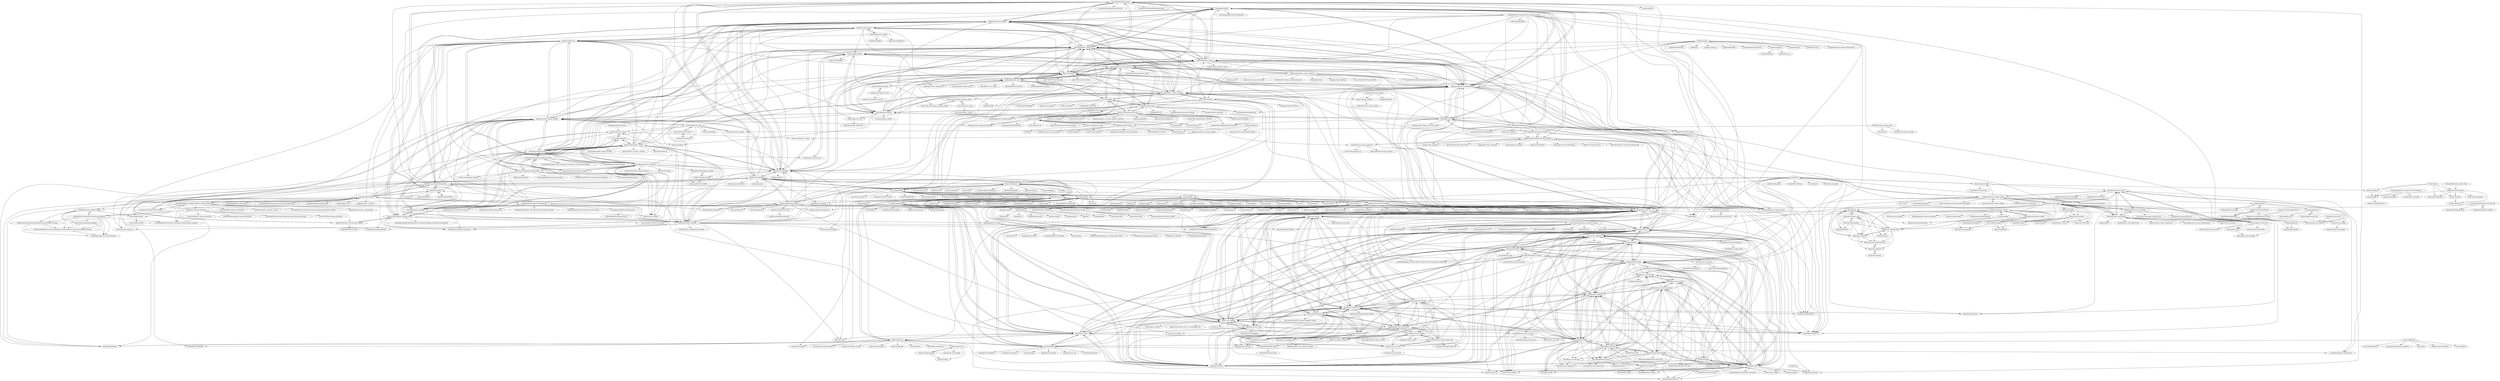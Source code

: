 digraph G {
"warmheartli/ChatBotCourse" -> "zhaoyingjun/chatbot"
"warmheartli/ChatBotCourse" -> "fendouai/Awesome-Chatbot"
"warmheartli/ChatBotCourse" -> "candlewill/Dialog_Corpus"
"warmheartli/ChatBotCourse" -> "qhduan/Seq2Seq_Chatbot_QA"
"warmheartli/ChatBotCourse" -> "Conchylicultor/DeepQA"
"warmheartli/ChatBotCourse" -> "zake7749/Chatbot"
"warmheartli/ChatBotCourse" -> "crownpku/Awesome-Chinese-NLP" ["e"=1]
"warmheartli/ChatBotCourse" -> "warmheartli/MachineLearningCourse" ["e"=1]
"warmheartli/ChatBotCourse" -> "gunthercox/ChatterBot"
"warmheartli/ChatBotCourse" -> "warmheartli/FullStackDeveloperCourse" ["e"=1]
"warmheartli/ChatBotCourse" -> "dennybritz/chatbot-retrieval"
"warmheartli/ChatBotCourse" -> "crownpku/Rasa_NLU_Chi"
"warmheartli/ChatBotCourse" -> "qhduan/ConversationalRobotDesign"
"warmheartli/ChatBotCourse" -> "baidu/AnyQ" ["e"=1]
"warmheartli/ChatBotCourse" -> "isnowfy/snownlp" ["e"=1]
"outsideris/slack-invite-automation" -> "rauchg/slackin"
"outsideris/slack-invite-automation" -> "ErikKalkoken/slackApiDoc"
"outsideris/slack-invite-automation" -> "vmbrasseur/Public_Speaking" ["e"=1]
"outsideris/slack-invite-automation" -> "slackhq/node-slack-client" ["e"=1]
"outsideris/slack-invite-automation" -> "nhnent/fe.javascript" ["e"=1]
"outsideris/slack-invite-automation" -> "mathieudutour/git-sketch-plugin" ["e"=1]
"outsideris/slack-invite-automation" -> "kennethreitz/saythanks.io" ["e"=1]
"outsideris/slack-invite-automation" -> "ddwht/sketch-dynamic-button" ["e"=1]
"outsideris/slack-invite-automation" -> "hartleybrody/fb-messenger-bot" ["e"=1]
"outsideris/slack-invite-automation" -> "pyupio/statuspage" ["e"=1]
"outsideris/slack-invite-automation" -> "stevenosloan/slack-notifier" ["e"=1]
"outsideris/slack-invite-automation" -> "TryGhost/Ghost-Desktop" ["e"=1]
"outsideris/slack-invite-automation" -> "spoqa/spoqa-han-sans" ["e"=1]
"outsideris/slack-invite-automation" -> "orliesaurus/greetingslack"
"outsideris/slack-invite-automation" -> "dutchcoders/slackarchive"
"gunthercox/ChatterBot" -> "warmheartli/ChatBotCourse"
"gunthercox/ChatterBot" -> "gunthercox/chatterbot-corpus"
"gunthercox/ChatterBot" -> "Conchylicultor/DeepQA"
"gunthercox/ChatterBot" -> "RasaHQ/rasa" ["e"=1]
"gunthercox/ChatterBot" -> "deepmipt/DeepPavlov" ["e"=1]
"gunthercox/ChatterBot" -> "facebookresearch/ParlAI" ["e"=1]
"gunthercox/ChatterBot" -> "facebookresearch/fastText" ["e"=1]
"gunthercox/ChatterBot" -> "explosion/spaCy" ["e"=1]
"gunthercox/ChatterBot" -> "RasaHQ/rasa_nlu"
"gunthercox/ChatterBot" -> "howdyai/botkit"
"gunthercox/ChatterBot" -> "alfredfrancis/ai-chatbot-framework"
"gunthercox/ChatterBot" -> "fendouai/Awesome-Chatbot"
"gunthercox/ChatterBot" -> "zhaoyingjun/chatbot"
"gunthercox/ChatterBot" -> "botpress/botpress"
"gunthercox/ChatterBot" -> "dennybritz/chatbot-retrieval"
"errbotio/errbot" -> "exAspArk/awesome-chatops"
"errbotio/errbot" -> "hubotio/hubot"
"errbotio/errbot" -> "StackStorm/st2" ["e"=1]
"errbotio/errbot" -> "opsdroid/opsdroid" ["e"=1]
"errbotio/errbot" -> "litaio/lita" ["e"=1]
"errbotio/errbot" -> "operable/cog"
"errbotio/errbot" -> "sloria/doitlive" ["e"=1]
"errbotio/errbot" -> "lins05/slackbot" ["e"=1]
"errbotio/errbot" -> "philpep/testinfra" ["e"=1]
"errbotio/errbot" -> "sdispater/pendulum" ["e"=1]
"errbotio/errbot" -> "python-diamond/Diamond" ["e"=1]
"errbotio/errbot" -> "aelsabbahy/goss" ["e"=1]
"errbotio/errbot" -> "slackapi/python-slackclient" ["e"=1]
"errbotio/errbot" -> "awslabs/chalice" ["e"=1]
"errbotio/errbot" -> "channelcat/sanic" ["e"=1]
"howdyai/botkit" -> "botpress/botpress"
"howdyai/botkit" -> "gunthercox/ChatterBot"
"howdyai/botkit" -> "Microsoft/BotBuilder" ["e"=1]
"howdyai/botkit" -> "NaturalNode/natural" ["e"=1]
"howdyai/botkit" -> "hubotio/hubot"
"howdyai/botkit" -> "mxstbr/react-boilerplate" ["e"=1]
"howdyai/botkit" -> "github/hubot" ["e"=1]
"howdyai/botkit" -> "facebookincubator/create-react-app" ["e"=1]
"howdyai/botkit" -> "rauchg/slackin"
"howdyai/botkit" -> "claudiajs/claudia-bot-builder" ["e"=1]
"howdyai/botkit" -> "sahat/hackathon-starter" ["e"=1]
"howdyai/botkit" -> "serverless/serverless" ["e"=1]
"howdyai/botkit" -> "RasaHQ/rasa_nlu"
"howdyai/botkit" -> "RasaHQ/rasa" ["e"=1]
"howdyai/botkit" -> "verekia/js-stack-from-scratch" ["e"=1]
"botpress/botpress" -> "howdyai/botkit"
"botpress/botpress" -> "gunthercox/ChatterBot"
"botpress/botpress" -> "RasaHQ/rasa" ["e"=1]
"botpress/botpress" -> "Yoctol/bottender" ["e"=1]
"botpress/botpress" -> "RasaHQ/rasa_nlu"
"botpress/botpress" -> "pubkey/rxdb" ["e"=1]
"botpress/botpress" -> "axa-group/nlp.js" ["e"=1]
"botpress/botpress" -> "n8n-io/n8n" ["e"=1]
"botpress/botpress" -> "wearehive/project-guidelines" ["e"=1]
"botpress/botpress" -> "broidHQ/integrations" ["e"=1]
"botpress/botpress" -> "pedronauck/docz" ["e"=1]
"botpress/botpress" -> "leon-ai/leon" ["e"=1]
"botpress/botpress" -> "transloadit/uppy" ["e"=1]
"botpress/botpress" -> "zeit/pkg" ["e"=1]
"botpress/botpress" -> "chatwoot/chatwoot" ["e"=1]
"botui/botui" -> "botui/botui-examples"
"botui/botui" -> "dmitrizzle/chat-bubble"
"botui/botui" -> "LucasBassetti/react-simple-chatbot"
"botui/botui" -> "space10-community/conversational-form" ["e"=1]
"botui/botui" -> "paschmann/rasa-ui"
"botui/botui" -> "notifme/notifme-sdk" ["e"=1]
"botui/botui" -> "Varin6/Hover-Buttons" ["e"=1]
"botui/botui" -> "botfront/botfront"
"botui/botui" -> "Yoctol/bottender" ["e"=1]
"botui/botui" -> "samtecspg/articulate"
"botui/botui" -> "botpress/botpress"
"botui/botui" -> "howdyai/botkit"
"botui/botui" -> "icons8/titanic" ["e"=1]
"botui/botui" -> "Wolox/react-chat-widget"
"botui/botui" -> "scalableminds/chatroom"
"rauchg/slackin" -> "outsideris/slack-invite-automation"
"rauchg/slackin" -> "howdyai/botkit"
"rauchg/slackin" -> "tripit/slate" ["e"=1]
"rauchg/slackin" -> "progrium/dokku" ["e"=1]
"rauchg/slackin" -> "zeit/hyperterm" ["e"=1]
"rauchg/slackin" -> "Shopify/dashing" ["e"=1]
"rauchg/slackin" -> "mattermost/platform" ["e"=1]
"rauchg/slackin" -> "keen/dashboards" ["e"=1]
"rauchg/slackin" -> "thoughtbot/laptop" ["e"=1]
"rauchg/slackin" -> "wulkano/kap" ["e"=1]
"rauchg/slackin" -> "primer/primer" ["e"=1]
"rauchg/slackin" -> "github/hubot" ["e"=1]
"rauchg/slackin" -> "basecamp/handbook" ["e"=1]
"rauchg/slackin" -> "nylas/N1" ["e"=1]
"rauchg/slackin" -> "feross/standard" ["e"=1]
"guidomb/carthage_cache" -> "Wolox/dictum"
"guidomb/carthage_cache" -> "Wolox/wor-authentication"
"guidomb/carthage_cache" -> "Wolox/async-requests"
"guidomb/carthage_cache" -> "guidomb/linterbot"
"guidomb/carthage_cache" -> "OneCodeLabs/reminder"
"FreeBirdsCrew/AI_ChatBot_Python" -> "Karan-Malik/Chatbot"
"FreeBirdsCrew/AI_ChatBot_Python" -> "rajveermalviya/language-modeling"
"FreeBirdsCrew/AI_ChatBot_Python" -> "gonzaloplaza/python-weather-forecast"
"FreeBirdsCrew/AI_ChatBot_Python" -> "Architectshwet/Flower-species-Recognition-using-Computer-vision-and-Machine-Learning"
"FreeBirdsCrew/AI_ChatBot_Python" -> "parulnith/Face-Detection-in-Python-using-OpenCV"
"FreeBirdsCrew/AI_ChatBot_Python" -> "rishabh-karmakar/Facial-Recognition-Based-Attendance-System"
"llSourcell/tensorflow_chatbot" -> "Conchylicultor/DeepQA"
"llSourcell/tensorflow_chatbot" -> "dennybritz/chatbot-retrieval"
"llSourcell/tensorflow_chatbot" -> "fendouai/Awesome-Chatbot"
"llSourcell/tensorflow_chatbot" -> "suriyadeepan/datasets"
"llSourcell/tensorflow_chatbot" -> "suriyadeepan/practical_seq2seq"
"llSourcell/tensorflow_chatbot" -> "pender/chatbot-rnn"
"llSourcell/tensorflow_chatbot" -> "qhduan/Seq2Seq_Chatbot_QA"
"llSourcell/tensorflow_chatbot" -> "suriyadeepan/easy_seq2seq"
"llSourcell/tensorflow_chatbot" -> "llSourcell/tensorflow_image_classifier" ["e"=1]
"llSourcell/tensorflow_chatbot" -> "llSourcell/How_to_make_a_chatbot" ["e"=1]
"llSourcell/tensorflow_chatbot" -> "zake7749/Chatbot"
"llSourcell/tensorflow_chatbot" -> "nicolas-ivanov/tf_seq2seq_chatbot"
"llSourcell/tensorflow_chatbot" -> "llSourcell/Chatbot-AI" ["e"=1]
"llSourcell/tensorflow_chatbot" -> "warmheartli/ChatBotCourse"
"llSourcell/tensorflow_chatbot" -> "tensorlayer/seq2seq-chatbot"
"gunthercox/chatterbot-voice" -> "gunthercox/chatterbot-weather"
"RasaHQ/rasa_nlu" -> "RasaHQ/rasa_core"
"RasaHQ/rasa_nlu" -> "RasaHQ/rasa-nlu-trainer"
"RasaHQ/rasa_nlu" -> "crownpku/Rasa_NLU_Chi"
"RasaHQ/rasa_nlu" -> "paschmann/rasa-ui"
"RasaHQ/rasa_nlu" -> "mit-nlp/MITIE"
"RasaHQ/rasa_nlu" -> "snipsco/snips-nlu"
"RasaHQ/rasa_nlu" -> "deepmipt/DeepPavlov" ["e"=1]
"RasaHQ/rasa_nlu" -> "zalandoresearch/flair" ["e"=1]
"RasaHQ/rasa_nlu" -> "NervanaSystems/nlp-architect" ["e"=1]
"RasaHQ/rasa_nlu" -> "rodrigopivi/Chatito"
"RasaHQ/rasa_nlu" -> "allenai/allennlp" ["e"=1]
"RasaHQ/rasa_nlu" -> "gunthercox/ChatterBot"
"RasaHQ/rasa_nlu" -> "Conchylicultor/DeepQA"
"RasaHQ/rasa_nlu" -> "facebook/duckling"
"RasaHQ/rasa_nlu" -> "facebookresearch/ParlAI" ["e"=1]
"parulnith/Building-a-Simple-Chatbot-in-Python-using-NLTK" -> "ahmadfaizalbh/Chatbot"
"parulnith/Building-a-Simple-Chatbot-in-Python-using-NLTK" -> "FreeBirdsCrew/AI_ChatBot_Python"
"parulnith/Building-a-Simple-Chatbot-in-Python-using-NLTK" -> "g-shreekant/Sales-Prediction-of-Walmart-using-Machine-Learning"
"parulnith/Building-a-Simple-Chatbot-in-Python-using-NLTK" -> "jerrytigerxu/Simple-Python-Chatbot"
"parulnith/Building-a-Simple-Chatbot-in-Python-using-NLTK" -> "tensorlayer/seq2seq-chatbot"
"parulnith/Building-a-Simple-Chatbot-in-Python-using-NLTK" -> "parulnith/Building-a-Conversational-Chatbot-for-Slack-using-Rasa-and-Python"
"parulnith/Building-a-Simple-Chatbot-in-Python-using-NLTK" -> "parulnith/Face-Detection-in-Python-using-OpenCV"
"parulnith/Building-a-Simple-Chatbot-in-Python-using-NLTK" -> "jalajthanaki/Customer_segmentation" ["e"=1]
"parulnith/Building-a-Simple-Chatbot-in-Python-using-NLTK" -> "vsharathchandra/AI-Healthcare-chatbot"
"parulnith/Building-a-Simple-Chatbot-in-Python-using-NLTK" -> "kb22/Heart-Disease-Prediction"
"parulnith/Building-a-Simple-Chatbot-in-Python-using-NLTK" -> "Karan-Malik/Chatbot"
"parulnith/Building-a-Simple-Chatbot-in-Python-using-NLTK" -> "Apress/building-chatbots-with-python"
"parulnith/Building-a-Simple-Chatbot-in-Python-using-NLTK" -> "yashspr/sentiment_analysis_ml_part" ["e"=1]
"parulnith/Building-a-Simple-Chatbot-in-Python-using-NLTK" -> "alfredfrancis/ai-chatbot-framework"
"parulnith/Building-a-Simple-Chatbot-in-Python-using-NLTK" -> "curiousily/Credit-Card-Fraud-Detection-using-Autoencoders-in-Keras" ["e"=1]
"zhaoyingjun/chatbot" -> "codemayq/chinese_chatbot_corpus" ["e"=1]
"zhaoyingjun/chatbot" -> "lcdevelop/ChatBotCourse"
"zhaoyingjun/chatbot" -> "warmheartli/ChatBotCourse"
"zhaoyingjun/chatbot" -> "fendouai/Awesome-Chatbot"
"zhaoyingjun/chatbot" -> "candlewill/Dialog_Corpus"
"zhaoyingjun/chatbot" -> "qhduan/Seq2Seq_Chatbot_QA"
"zhaoyingjun/chatbot" -> "zake7749/Chatbot"
"zhaoyingjun/chatbot" -> "charlesXu86/Chatbot_CN" ["e"=1]
"zhaoyingjun/chatbot" -> "qhduan/ConversationalRobotDesign"
"zhaoyingjun/chatbot" -> "crownpku/Rasa_NLU_Chi"
"zhaoyingjun/chatbot" -> "Decalogue/chat"
"zhaoyingjun/chatbot" -> "Doragd/Chinese-Chatbot-PyTorch-Implementation"
"zhaoyingjun/chatbot" -> "yangjianxin1/GPT2-chitchat" ["e"=1]
"zhaoyingjun/chatbot" -> "liuhuanyong/QASystemOnMedicalKG" ["e"=1]
"zhaoyingjun/chatbot" -> "WenRichard/KBQA-BERT" ["e"=1]
"mit-nlp/MITIE" -> "crownpku/Rasa_NLU_Chi"
"mit-nlp/MITIE" -> "RasaHQ/rasa_nlu"
"mit-nlp/MITIE" -> "RasaHQ/rasa_core"
"mit-nlp/MITIE" -> "paschmann/rasa-ui"
"mit-nlp/MITIE" -> "GaoQ1/rasa_chatbot_cn"
"mit-nlp/MITIE" -> "machinalis/iepy" ["e"=1]
"mit-nlp/MITIE" -> "HazyResearch/snorkel" ["e"=1]
"mit-nlp/MITIE" -> "snipsco/snips-nlu"
"mit-nlp/MITIE" -> "golastmile/rasa_nlu" ["e"=1]
"mit-nlp/MITIE" -> "zqhZY/_rasa_chatbot"
"mit-nlp/MITIE" -> "stanfordnlp/CoreNLP" ["e"=1]
"mit-nlp/MITIE" -> "HazyResearch/deepdive" ["e"=1]
"mit-nlp/MITIE" -> "crownpku/Awesome-Chinese-NLP" ["e"=1]
"mit-nlp/MITIE" -> "rodrigopivi/Chatito"
"mit-nlp/MITIE" -> "chartbeat-labs/textacy" ["e"=1]
"Decalogue/chat" -> "qhduan/ConversationalRobotDesign"
"Decalogue/chat" -> "zhaoyingjun/chatbot"
"Decalogue/chat" -> "charlesXu86/Chatbot_CN" ["e"=1]
"Decalogue/chat" -> "qhduan/Seq2Seq_Chatbot_QA"
"Decalogue/chat" -> "crownpku/Rasa_NLU_Chi"
"Decalogue/chat" -> "GaoQ1/rasa_chatbot_cn"
"Decalogue/chat" -> "zqhZY/_rasa_chatbot"
"Decalogue/chat" -> "yanwii/dynamic-seq2seq"
"Decalogue/chat" -> "zake7749/Chatbot"
"Decalogue/chat" -> "WenRichard/Customer-Chatbot"
"Decalogue/chat" -> "brightmart/slot_filling_intent_joint_model" ["e"=1]
"Decalogue/chat" -> "qhduan/just_another_seq2seq"
"Decalogue/chat" -> "WenRichard/KBQA-BERT" ["e"=1]
"Decalogue/chat" -> "kangzhun/KnowledgeGraph-QA-Service" ["e"=1]
"Decalogue/chat" -> "lcdevelop/ChatBotCourse"
"ahmadfaizalbh/Chatbot" -> "parulnith/Building-a-Simple-Chatbot-in-Python-using-NLTK"
"ahmadfaizalbh/Chatbot" -> "sohelamin/chatbot"
"ahmadfaizalbh/Chatbot" -> "alfredfrancis/ai-chatbot-framework"
"ahmadfaizalbh/Chatbot" -> "jerrytigerxu/Simple-Python-Chatbot"
"ahmadfaizalbh/Chatbot" -> "Dipeshpal/Jarvis_AI" ["e"=1]
"ahmadfaizalbh/Chatbot" -> "Karan-Malik/Chatbot"
"ahmadfaizalbh/Chatbot" -> "pender/chatbot-rnn"
"ahmadfaizalbh/Chatbot" -> "ggeop/Python-ai-assistant" ["e"=1]
"ahmadfaizalbh/Chatbot" -> "tensorlayer/seq2seq-chatbot"
"ahmadfaizalbh/Chatbot" -> "FreeBirdsCrew/AI_ChatBot_Python"
"ahmadfaizalbh/Chatbot" -> "ahmadfaizalbh/Microsoft-chatbot"
"ahmadfaizalbh/Chatbot" -> "adeshpande3/Facebook-Messenger-Bot"
"ahmadfaizalbh/Chatbot" -> "mmirthula02/AI-Personal-Voice-assistant-using-Python" ["e"=1]
"ahmadfaizalbh/Chatbot" -> "ahmadfaizalbh/Meetup-Resources"
"ahmadfaizalbh/Chatbot" -> "gunthercox/chatterbot-corpus"
"candlewill/Dialog_Corpus" -> "codemayq/chinese_chatbot_corpus" ["e"=1]
"candlewill/Dialog_Corpus" -> "MarkWuNLP/MultiTurnResponseSelection" ["e"=1]
"candlewill/Dialog_Corpus" -> "gunthercox/chatterbot-corpus"
"candlewill/Dialog_Corpus" -> "Samurais/insuranceqa-corpus-zh"
"candlewill/Dialog_Corpus" -> "qhduan/Seq2Seq_Chatbot_QA"
"candlewill/Dialog_Corpus" -> "fendouai/Awesome-Chatbot"
"candlewill/Dialog_Corpus" -> "warmheartli/ChatBotCourse"
"candlewill/Dialog_Corpus" -> "AtmaHou/Task-Oriented-Dialogue-Dataset-Survey" ["e"=1]
"candlewill/Dialog_Corpus" -> "brightmart/nlp_chinese_corpus" ["e"=1]
"candlewill/Dialog_Corpus" -> "qhduan/ConversationalRobotDesign"
"candlewill/Dialog_Corpus" -> "Conchylicultor/DeepQA"
"candlewill/Dialog_Corpus" -> "crownpku/Rasa_NLU_Chi"
"candlewill/Dialog_Corpus" -> "zhaoyingjun/chatbot"
"candlewill/Dialog_Corpus" -> "karthikncode/nlp-datasets" ["e"=1]
"candlewill/Dialog_Corpus" -> "zake7749/Chatbot"
"gunthercox/chatterbot-corpus" -> "candlewill/Dialog_Corpus"
"gunthercox/chatterbot-corpus" -> "gunthercox/ChatterBot"
"gunthercox/chatterbot-corpus" -> "MarkWuNLP/MultiTurnResponseSelection" ["e"=1]
"gunthercox/chatterbot-corpus" -> "codemayq/chinese_chatbot_corpus" ["e"=1]
"gunthercox/chatterbot-corpus" -> "chamkank/flask-chatterbot"
"gunthercox/chatterbot-corpus" -> "qhduan/Seq2Seq_Chatbot_QA"
"gunthercox/chatterbot-corpus" -> "fendouai/Awesome-Chatbot"
"gunthercox/chatterbot-corpus" -> "crownpku/Rasa_NLU_Chi"
"gunthercox/chatterbot-corpus" -> "zake7749/Chatbot"
"gunthercox/chatterbot-corpus" -> "thu-coai/CrossWOZ" ["e"=1]
"gunthercox/chatterbot-corpus" -> "thu-coai/CDial-GPT" ["e"=1]
"gunthercox/chatterbot-corpus" -> "Conchylicultor/DeepQA"
"gunthercox/chatterbot-corpus" -> "dennybritz/chatbot-retrieval"
"gunthercox/chatterbot-corpus" -> "gunthercox/chatterbot-voice"
"gunthercox/chatterbot-corpus" -> "microsoft/DialoGPT" ["e"=1]
"lcdevelop/ChatBotCourse" -> "zhaoyingjun/chatbot"
"lcdevelop/ChatBotCourse" -> "codemayq/chinese_chatbot_corpus" ["e"=1]
"lcdevelop/ChatBotCourse" -> "chatopera/Synonyms" ["e"=1]
"lcdevelop/ChatBotCourse" -> "Decalogue/chat"
"lcdevelop/ChatBotCourse" -> "qhduan/ConversationalRobotDesign"
"lcdevelop/ChatBotCourse" -> "charlesXu86/Chatbot_CN" ["e"=1]
"lcdevelop/ChatBotCourse" -> "jiangdongguo/ChitChatAssistant"
"lcdevelop/ChatBotCourse" -> "lcdevelop/MachineLearningCourse"
"lcdevelop/ChatBotCourse" -> "zake7749/Chatbot"
"lcdevelop/ChatBotCourse" -> "yongzhuo/nlp_xiaojiang" ["e"=1]
"lcdevelop/ChatBotCourse" -> "WenRichard/QAmodel-for-Retrievalchatbot"
"lcdevelop/ChatBotCourse" -> "fendouai/Awesome-Chatbot"
"lcdevelop/ChatBotCourse" -> "crownpku/Rasa_NLU_Chi"
"lcdevelop/ChatBotCourse" -> "yangjianxin1/GPT2-chitchat" ["e"=1]
"lcdevelop/ChatBotCourse" -> "WenRichard/Customer-Chatbot"
"zake7749/Chatbot" -> "qhduan/Seq2Seq_Chatbot_QA"
"zake7749/Chatbot" -> "zake7749/PTT-Chat-Generator" ["e"=1]
"zake7749/Chatbot" -> "fendouai/Awesome-Chatbot"
"zake7749/Chatbot" -> "qhduan/ConversationalRobotDesign"
"zake7749/Chatbot" -> "crownpku/Rasa_NLU_Chi"
"zake7749/Chatbot" -> "warmheartli/ChatBotCourse"
"zake7749/Chatbot" -> "qhduan/just_another_seq2seq"
"zake7749/Chatbot" -> "candlewill/Dialog_Corpus"
"zake7749/Chatbot" -> "Conchylicultor/DeepQA"
"zake7749/Chatbot" -> "zhaoyingjun/chatbot"
"zake7749/Chatbot" -> "zake7749/word2vec-tutorial" ["e"=1]
"zake7749/Chatbot" -> "yanwii/dynamic-seq2seq"
"zake7749/Chatbot" -> "Samurais/insuranceqa-corpus-zh"
"zake7749/Chatbot" -> "SnakeHacker/QA-Snake"
"zake7749/Chatbot" -> "fateleak/dgk_lost_conv"
"botfront/rasa-webchat" -> "botfront/botfront"
"botfront/rasa-webchat" -> "scalableminds/chatroom"
"botfront/rasa-webchat" -> "JiteshGaikwad/Chatbot-Widget"
"botfront/rasa-webchat" -> "RasaHQ/rasa-demo"
"botfront/rasa-webchat" -> "cedextech/rasa-chatbot-templates"
"botfront/rasa-webchat" -> "paschmann/rasa-ui"
"botfront/rasa-webchat" -> "RasaHQ/helpdesk-assistant"
"botfront/rasa-webchat" -> "RasaHQ/rasa-voice-interface"
"botfront/rasa-webchat" -> "RasaHQ/financial-demo"
"botfront/rasa-webchat" -> "jackdh/RasaTalk"
"botfront/rasa-webchat" -> "rodrigopivi/Chatito"
"botfront/rasa-webchat" -> "pengyou200902/Doctor-Friende"
"botfront/rasa-webchat" -> "jiangdongguo/ChitChatAssistant"
"botfront/rasa-webchat" -> "RasaHQ/rasa-nlu-examples"
"botfront/rasa-webchat" -> "GaoQ1/rasa_chatbot_cn"
"jackdh/RasaTalk" -> "paschmann/rasa-ui"
"jackdh/RasaTalk" -> "samtecspg/articulate"
"jackdh/RasaTalk" -> "botfront/botfront"
"jackdh/RasaTalk" -> "clofus/clofus-chatbot"
"jackdh/RasaTalk" -> "mrbot-ai/rasa-webchat"
"jackdh/RasaTalk" -> "scalableminds/chatroom"
"jackdh/RasaTalk" -> "botfront/rasa-webchat"
"jackdh/RasaTalk" -> "YuukanOO/tracy"
"jackdh/RasaTalk" -> "mrbot-ai/rasa-addons"
"jackdh/RasaTalk" -> "RasaHQ/rasa-voice-interface"
"jackdh/RasaTalk" -> "RasaHQ/medicare_locator"
"jackdh/RasaTalk" -> "danielgolabek/RasaHost"
"jackdh/RasaTalk" -> "RasaHQ/rasa-nlu-examples"
"jackdh/RasaTalk" -> "cedextech/rasa-chatbot-templates"
"jackdh/RasaTalk" -> "digiteinfotech/kairon"
"samtecspg/articulate" -> "paschmann/rasa-ui"
"samtecspg/articulate" -> "jackdh/RasaTalk"
"samtecspg/articulate" -> "mrbot-ai/rasa-webchat"
"samtecspg/articulate" -> "botfront/botfront"
"samtecspg/articulate" -> "scalableminds/chatroom"
"samtecspg/articulate" -> "RasaHQ/rasa-nlu-trainer"
"samtecspg/articulate" -> "axa-group/nlp.js-app" ["e"=1]
"samtecspg/articulate" -> "rodrigopivi/Chatito"
"samtecspg/articulate" -> "YuukanOO/tracy"
"samtecspg/articulate" -> "botfront/rasa-webchat"
"samtecspg/articulate" -> "mrbot-ai/rasa-addons"
"samtecspg/articulate" -> "danielgolabek/RasaHost"
"samtecspg/articulate" -> "RasaHQ/rasa_nlu"
"samtecspg/articulate" -> "RasaHQ/rasa_core"
"samtecspg/articulate" -> "JustinaPetr/Weatherbot_Tutorial"
"scalableminds/chatroom" -> "botfront/rasa-webchat"
"scalableminds/chatroom" -> "mrbot-ai/rasa-webchat"
"scalableminds/chatroom" -> "JiteshGaikwad/Chatbot-Widget"
"scalableminds/chatroom" -> "paschmann/rasa-ui"
"scalableminds/chatroom" -> "samtecspg/articulate"
"scalableminds/chatroom" -> "botfront/botfront"
"scalableminds/chatroom" -> "rodrigopivi/Chatito"
"scalableminds/chatroom" -> "RasaHQ/rasa-voice-interface"
"scalableminds/chatroom" -> "jackdh/RasaTalk"
"scalableminds/chatroom" -> "mrbot-ai/rasa-addons"
"scalableminds/chatroom" -> "RasaHQ/rasa-demo"
"scalableminds/chatroom" -> "RasaHQ/helpdesk-assistant"
"scalableminds/chatroom" -> "RasaHQ/NLU-training-data"
"scalableminds/chatroom" -> "RasaHQ/financial-demo"
"scalableminds/chatroom" -> "RasaHQ/rasa-nlu-examples"
"white127/QA-deep-learning" -> "shuzi/insuranceQA"
"white127/QA-deep-learning" -> "l11x0m7/InsuranceQA"
"white127/QA-deep-learning" -> "bsnsk/QA" ["e"=1]
"xiaoxiong74/rasa_chatbot" -> "bing-zhub/RasaChatBot"
"xiaoxiong74/rasa_chatbot" -> "zqhZY/_rasa_chatbot"
"xiaoxiong74/rasa_chatbot" -> "GaoQ1/rasa_chatbot_cn"
"xiaoxiong74/rasa_chatbot" -> "howl-anderson/WeatherBot"
"xiaoxiong74/rasa_chatbot" -> "terrifyzhao/rasa-tutorial"
"shuzi/insuranceQA" -> "white127/insuranceQA-cnn-lstm"
"shuzi/insuranceQA" -> "white127/QA-deep-learning"
"shuzi/insuranceQA" -> "codekansas/insurance_qa_python"
"shuzi/insuranceQA" -> "Samurais/insuranceqa-corpus-zh"
"shuzi/insuranceQA" -> "codekansas/keras-language-modeling" ["e"=1]
"shuzi/insuranceQA" -> "sujitpal/dl-models-for-qa"
"shuzi/insuranceQA" -> "S-H-Y-GitHub/QA"
"shuzi/insuranceQA" -> "shuohangwang/SeqMatchSeq" ["e"=1]
"shuzi/insuranceQA" -> "brmson/dataset-sts" ["e"=1]
"shuzi/insuranceQA" -> "aseveryn/deep-qa" ["e"=1]
"shuzi/insuranceQA" -> "dapurv5/awesome-question-answering" ["e"=1]
"shuzi/insuranceQA" -> "chatopera/insuranceqa-corpus-zh"
"shuzi/insuranceQA" -> "allenai/deep_qa" ["e"=1]
"shuzi/insuranceQA" -> "castorini/data"
"ywk991112/pytorch-chatbot" -> "floydhub/textutil-preprocess-cornell-movie-corpus"
"ywk991112/pytorch-chatbot" -> "jinfagang/pytorch_chatbot"
"ywk991112/pytorch-chatbot" -> "yanwii/seq2seq"
"ywk991112/pytorch-chatbot" -> "MaximumEntropy/Seq2Seq-PyTorch" ["e"=1]
"ywk991112/pytorch-chatbot" -> "IBM/pytorch-seq2seq" ["e"=1]
"ywk991112/pytorch-chatbot" -> "eladhoffer/seq2seq.pytorch" ["e"=1]
"ywk991112/pytorch-chatbot" -> "tuxchow/ecm" ["e"=1]
"ywk991112/pytorch-chatbot" -> "timbmg/Sentence-VAE" ["e"=1]
"ywk991112/pytorch-chatbot" -> "LynetteXing1991/TA-Seq2Seq" ["e"=1]
"ywk991112/pytorch-chatbot" -> "keon/seq2seq" ["e"=1]
"facebook/duckling" -> "paschmann/rasa-ui"
"facebook/duckling" -> "RasaHQ/rasa_nlu"
"facebook/duckling" -> "facebook/Haxl" ["e"=1]
"facebook/duckling" -> "snipsco/snips-nlu"
"facebook/duckling" -> "RasaHQ/rasa_core"
"facebook/duckling" -> "botfront/botfront"
"facebook/duckling" -> "botfront/rasa-webchat"
"facebook/duckling" -> "rodrigopivi/Chatito"
"facebook/duckling" -> "haskell/haskell-ide-engine" ["e"=1]
"facebook/duckling" -> "haskell-servant/servant" ["e"=1]
"facebook/duckling" -> "crownpku/Rasa_NLU_Chi"
"facebook/duckling" -> "mit-nlp/MITIE"
"facebook/duckling" -> "dhall-lang/dhall-lang" ["e"=1]
"facebook/duckling" -> "RasaHQ/rasa-demo"
"facebook/duckling" -> "deepmipt/DeepPavlov" ["e"=1]
"alfredfrancis/ai-chatbot-framework" -> "fendouai/Awesome-Chatbot"
"alfredfrancis/ai-chatbot-framework" -> "ahmadfaizalbh/Chatbot"
"alfredfrancis/ai-chatbot-framework" -> "gunthercox/ChatterBot"
"alfredfrancis/ai-chatbot-framework" -> "zake7749/Chatbot"
"alfredfrancis/ai-chatbot-framework" -> "RasaHQ/rasa_nlu"
"alfredfrancis/ai-chatbot-framework" -> "Conchylicultor/DeepQA"
"alfredfrancis/ai-chatbot-framework" -> "paschmann/rasa-ui"
"alfredfrancis/ai-chatbot-framework" -> "pender/chatbot-rnn"
"alfredfrancis/ai-chatbot-framework" -> "dennybritz/chatbot-retrieval"
"alfredfrancis/ai-chatbot-framework" -> "deepmipt/DeepPavlov" ["e"=1]
"alfredfrancis/ai-chatbot-framework" -> "sohelamin/chatbot"
"alfredfrancis/ai-chatbot-framework" -> "llSourcell/tensorflow_chatbot"
"alfredfrancis/ai-chatbot-framework" -> "RasaHQ/rasa_core"
"alfredfrancis/ai-chatbot-framework" -> "zhaoyingjun/chatbot"
"alfredfrancis/ai-chatbot-framework" -> "warmheartli/ChatBotCourse"
"sohelamin/chatbot" -> "ahmadfaizalbh/Chatbot"
"sohelamin/chatbot" -> "zake7749/Chatbot"
"sohelamin/chatbot" -> "CognitiveBuild/Chatbot"
"sohelamin/chatbot" -> "myuon/AI" ["e"=1]
"sohelamin/chatbot" -> "moondroid/ChatBot"
"sohelamin/chatbot" -> "alfredfrancis/ai-chatbot-framework"
"sohelamin/chatbot" -> "pender/chatbot-rnn"
"hubotio/hubot" -> "howdyai/botkit"
"hubotio/hubot" -> "errbotio/errbot"
"hubotio/hubot" -> "slackapi/hubot-slack"
"hubotio/hubot" -> "gunthercox/ChatterBot"
"hubotio/hubot" -> "github/hubot-scripts" ["e"=1]
"hubotio/hubot" -> "botpress/botpress"
"hubotio/hubot" -> "RocketChat/hubot-rocketchat" ["e"=1]
"hubotio/hubot" -> "KasperDeng/Hubot-WeChat" ["e"=1]
"hubotio/hubot" -> "probot/probot" ["e"=1]
"hubotio/hubot" -> "StackStorm/st2" ["e"=1]
"hubotio/hubot" -> "exAspArk/awesome-chatops"
"hubotio/hubot" -> "Yoctol/bottender" ["e"=1]
"hubotio/hubot" -> "RasaHQ/rasa" ["e"=1]
"hubotio/hubot" -> "leon-ai/leon" ["e"=1]
"hubotio/hubot" -> "microsoft/botframework-sdk" ["e"=1]
"snipsco/snips-nlu" -> "RasaHQ/rasa_nlu"
"snipsco/snips-nlu" -> "deepmipt/DeepPavlov" ["e"=1]
"snipsco/snips-nlu" -> "crownpku/Rasa_NLU_Chi"
"snipsco/snips-nlu" -> "RasaHQ/rasa_core"
"snipsco/snips-nlu" -> "snipsco/snips-nlu-rs"
"snipsco/snips-nlu" -> "kennethreitz/twitter-scraper" ["e"=1]
"snipsco/snips-nlu" -> "rodrigopivi/Chatito"
"snipsco/snips-nlu" -> "zalandoresearch/flair" ["e"=1]
"snipsco/snips-nlu" -> "mit-nlp/MITIE"
"snipsco/snips-nlu" -> "snipsco/nlu-benchmark" ["e"=1]
"snipsco/snips-nlu" -> "NervanaSystems/nlp-architect" ["e"=1]
"snipsco/snips-nlu" -> "shobrook/rebound" ["e"=1]
"snipsco/snips-nlu" -> "facebookresearch/DrQA" ["e"=1]
"snipsco/snips-nlu" -> "s0md3v/Photon" ["e"=1]
"snipsco/snips-nlu" -> "facebookresearch/pytext" ["e"=1]
"WenRichard/QAmodel-for-Retrievalchatbot" -> "WenRichard/Customer-Chatbot"
"WenRichard/QAmodel-for-Retrievalchatbot" -> "pengming617/text_matching" ["e"=1]
"WenRichard/QAmodel-for-Retrievalchatbot" -> "charlesXu86/Chatbot_CN" ["e"=1]
"WenRichard/QAmodel-for-Retrievalchatbot" -> "WenRichard/KBQA-BERT" ["e"=1]
"WenRichard/QAmodel-for-Retrievalchatbot" -> "terrifyzhao/text_matching" ["e"=1]
"WenRichard/QAmodel-for-Retrievalchatbot" -> "chatopera/insuranceqa-corpus-zh"
"WenRichard/QAmodel-for-Retrievalchatbot" -> "qhduan/ConversationalRobotDesign"
"WenRichard/QAmodel-for-Retrievalchatbot" -> "lizhe2004/chatbot-list" ["e"=1]
"WenRichard/QAmodel-for-Retrievalchatbot" -> "IAdmireu/ChineseSTS" ["e"=1]
"WenRichard/QAmodel-for-Retrievalchatbot" -> "yongzhuo/nlp_xiaojiang" ["e"=1]
"WenRichard/QAmodel-for-Retrievalchatbot" -> "pengming617/bert_textMatching" ["e"=1]
"WenRichard/QAmodel-for-Retrievalchatbot" -> "BDBC-KG-NLP/QA-Survey" ["e"=1]
"WenRichard/QAmodel-for-Retrievalchatbot" -> "qhduan/just_another_seq2seq"
"WenRichard/QAmodel-for-Retrievalchatbot" -> "ShuaichiLi/Chinese-sentence-similarity-task" ["e"=1]
"WenRichard/QAmodel-for-Retrievalchatbot" -> "jkszw2014/bert-kbqa-NLPCC2017" ["e"=1]
"IcaliaLabs/alpha" -> "IcaliaLabs/plis"
"RasaHQ/NLU-training-data" -> "RasaHQ/rasa-nlu-examples"
"RasaHQ/NLU-training-data" -> "RasaHQ/rasalit"
"RasaHQ/NLU-training-data" -> "RasaHQ/rasa-voice-interface"
"RasaHQ/NLU-training-data" -> "RasaHQ/carbon-bot"
"RasaHQ/NLU-training-data" -> "SimGus/Chatette"
"paschmann/rasa-ui" -> "crownpku/Rasa_NLU_Chi"
"paschmann/rasa-ui" -> "RasaHQ/rasa-nlu-trainer"
"paschmann/rasa-ui" -> "samtecspg/articulate"
"paschmann/rasa-ui" -> "botfront/botfront"
"paschmann/rasa-ui" -> "jackdh/RasaTalk"
"paschmann/rasa-ui" -> "rodrigopivi/Chatito"
"paschmann/rasa-ui" -> "RasaHQ/rasa_core"
"paschmann/rasa-ui" -> "zqhZY/_rasa_chatbot"
"paschmann/rasa-ui" -> "mrbot-ai/rasa-webchat"
"paschmann/rasa-ui" -> "scalableminds/chatroom"
"paschmann/rasa-ui" -> "GaoQ1/rasa_chatbot_cn"
"paschmann/rasa-ui" -> "botfront/rasa-webchat"
"paschmann/rasa-ui" -> "RasaHQ/rasa_nlu"
"paschmann/rasa-ui" -> "GaoQ1/rasa_nlu_gq"
"paschmann/rasa-ui" -> "RasaHQ/rasa-demo"
"Chinese-NLP-book/rasa_chinese_book_code" -> "Dustyposa/rasa_ch_faq"
"Chinese-NLP-book/rasa_chinese_book_code" -> "howl-anderson/rasa_chinese"
"Chinese-NLP-book/rasa_chinese_book_code" -> "pengyou200902/Doctor-Friende"
"Chinese-NLP-book/rasa_chinese_book_code" -> "LuoFanA595/Medical-Robot-AI"
"Chinese-NLP-book/rasa_chinese_book_code" -> "GaoQ1/rasa_chatbot_cn"
"Chinese-NLP-book/rasa_chinese_book_code" -> "jiangdongguo/ChitChatAssistant"
"Chinese-NLP-book/rasa_chinese_book_code" -> "crownpku/Rasa_NLU_Chi"
"jiangdongguo/ChitChatAssistant" -> "GaoQ1/rasa_chatbot_cn"
"jiangdongguo/ChitChatAssistant" -> "crownpku/Rasa_NLU_Chi"
"jiangdongguo/ChitChatAssistant" -> "Dustyposa/rasa_ch_faq"
"jiangdongguo/ChitChatAssistant" -> "howl-anderson/rasa_chinese"
"jiangdongguo/ChitChatAssistant" -> "pengyou200902/Doctor-Friende"
"jiangdongguo/ChitChatAssistant" -> "zqhZY/_rasa_chatbot"
"jiangdongguo/ChitChatAssistant" -> "howl-anderson/WeatherBot"
"jiangdongguo/ChitChatAssistant" -> "charlesXu86/Chatbot_CN" ["e"=1]
"jiangdongguo/ChitChatAssistant" -> "BI4O/rasa_milktea_chatbot"
"jiangdongguo/ChitChatAssistant" -> "GaoQ1/rasa_nlu_gq"
"jiangdongguo/ChitChatAssistant" -> "bing-zhub/RasaChatBot"
"jiangdongguo/ChitChatAssistant" -> "xiaoxiong74/rasa_chatbot"
"jiangdongguo/ChitChatAssistant" -> "Chinese-NLP-book/rasa_chinese_book_code"
"jiangdongguo/ChitChatAssistant" -> "thu-coai/CrossWOZ" ["e"=1]
"jiangdongguo/ChitChatAssistant" -> "botfront/rasa-webchat"
"meta-toolkit/meta" -> "meta-toolkit/metapy"
"meta-toolkit/meta" -> "smassung/text-data-book-comments"
"meta-toolkit/meta" -> "mit-nlp/MITIE"
"meta-toolkit/meta" -> "matt-42/iod" ["e"=1]
"meta-toolkit/meta" -> "phaistos-networks/Trinity" ["e"=1]
"meta-toolkit/meta" -> "ast-al/rangeless" ["e"=1]
"suriyadeepan/practical_seq2seq" -> "suriyadeepan/easy_seq2seq"
"suriyadeepan/practical_seq2seq" -> "Marsan-Ma/tf_chatbot_seq2seq_antilm"
"suriyadeepan/practical_seq2seq" -> "ematvey/tensorflow-seq2seq-tutorials" ["e"=1]
"suriyadeepan/practical_seq2seq" -> "Marsan-Ma/chat_corpus"
"suriyadeepan/practical_seq2seq" -> "suriyadeepan/datasets"
"suriyadeepan/practical_seq2seq" -> "tensorlayer/seq2seq-chatbot"
"suriyadeepan/practical_seq2seq" -> "JayParks/tf-seq2seq" ["e"=1]
"suriyadeepan/practical_seq2seq" -> "Currie32/Chatbot-from-Movie-Dialogue"
"suriyadeepan/practical_seq2seq" -> "lucko515/chatbot-startkit"
"suriyadeepan/practical_seq2seq" -> "nicolas-ivanov/seq2seq_chatbot_links"
"suriyadeepan/practical_seq2seq" -> "llSourcell/tensorflow_chatbot"
"suriyadeepan/practical_seq2seq" -> "Conchylicultor/DeepQA"
"suriyadeepan/practical_seq2seq" -> "pender/chatbot-rnn"
"suriyadeepan/practical_seq2seq" -> "inikdom/neural-chatbot"
"suriyadeepan/practical_seq2seq" -> "AbrahamSanders/seq2seq-chatbot"
"kingofthestack/react-chat-window" -> "Wolox/react-chat-widget"
"kingofthestack/react-chat-window" -> "Detaysoft/react-chat-elements"
"kingofthestack/react-chat-window" -> "mattmezza/react-beautiful-chat" ["e"=1]
"kingofthestack/react-chat-window" -> "brandonmowat/react-chat-ui"
"kingofthestack/react-chat-window" -> "Yoctol/react-messenger-customer-chat" ["e"=1]
"Doragd/Chinese-Chatbot-PyTorch-Implementation" -> "codemayq/chinese_chatbot_corpus" ["e"=1]
"Doragd/Chinese-Chatbot-PyTorch-Implementation" -> "zhaoyingjun/chatbot"
"Doragd/Chinese-Chatbot-PyTorch-Implementation" -> "charlesXu86/Chatbot_CN" ["e"=1]
"Doragd/Chinese-Chatbot-PyTorch-Implementation" -> "yangjianxin1/GPT2-chitchat" ["e"=1]
"Doragd/Chinese-Chatbot-PyTorch-Implementation" -> "yanwii/seq2seq"
"Doragd/Chinese-Chatbot-PyTorch-Implementation" -> "sherlonWang/logodiy" ["e"=1]
"Doragd/Chinese-Chatbot-PyTorch-Implementation" -> "WenRichard/Customer-Chatbot"
"Doragd/Chinese-Chatbot-PyTorch-Implementation" -> "qhduan/Seq2Seq_Chatbot_QA"
"Doragd/Chinese-Chatbot-PyTorch-Implementation" -> "lizhe2004/chatbot-list" ["e"=1]
"Doragd/Chinese-Chatbot-PyTorch-Implementation" -> "qhduan/ConversationalRobotDesign"
"Doragd/Chinese-Chatbot-PyTorch-Implementation" -> "GaoQ1/rasa_chatbot_cn"
"Doragd/Chinese-Chatbot-PyTorch-Implementation" -> "Decalogue/chat"
"Doragd/Chinese-Chatbot-PyTorch-Implementation" -> "candlewill/Dialog_Corpus"
"Doragd/Chinese-Chatbot-PyTorch-Implementation" -> "fendouai/Awesome-Chatbot"
"Doragd/Chinese-Chatbot-PyTorch-Implementation" -> "WenRichard/QAmodel-for-Retrievalchatbot"
"chatopera/cosin" -> "chatopera/clause"
"chatopera/cosin" -> "baidu/AnyQ" ["e"=1]
"chatopera/cosin" -> "Samurais/insuranceqa-corpus-zh"
"chatopera/cosin" -> "wildfirechat/server" ["e"=1]
"chatopera/cosin" -> "wangkaisine/mrcp-plugin-with-freeswitch" ["e"=1]
"chatopera/cosin" -> "qhduan/ConversationalRobotDesign"
"chatopera/cosin" -> "crownpku/Rasa_NLU_Chi"
"chatopera/cosin" -> "rememberber/WePush" ["e"=1]
"chatopera/cosin" -> "xujeff/tianti" ["e"=1]
"chatopera/cosin" -> "siaorg/sia-gateway" ["e"=1]
"chatopera/cosin" -> "JoneXiong/YouPBX" ["e"=1]
"chatopera/cosin" -> "qhduan/Seq2Seq_Chatbot_QA"
"chatopera/cosin" -> "ysc/QuestionAnsweringSystem" ["e"=1]
"chatopera/cosin" -> "paascloud/paascloud-master" ["e"=1]
"chatopera/cosin" -> "laubrence/minchat"
"qhduan/ConversationalRobotDesign" -> "qhduan/just_another_seq2seq"
"qhduan/ConversationalRobotDesign" -> "qhduan/Seq2Seq_Chatbot_QA"
"qhduan/ConversationalRobotDesign" -> "Decalogue/chat"
"qhduan/ConversationalRobotDesign" -> "crownpku/Rasa_NLU_Chi"
"qhduan/ConversationalRobotDesign" -> "candlewill/Dialog_Corpus"
"qhduan/ConversationalRobotDesign" -> "GaoQ1/rasa_chatbot_cn"
"qhduan/ConversationalRobotDesign" -> "yanwii/dynamic-seq2seq"
"qhduan/ConversationalRobotDesign" -> "zake7749/Chatbot"
"qhduan/ConversationalRobotDesign" -> "charlesXu86/Chatbot_CN" ["e"=1]
"qhduan/ConversationalRobotDesign" -> "zhaoyingjun/chatbot"
"qhduan/ConversationalRobotDesign" -> "lizhe2004/chatbot-list" ["e"=1]
"qhduan/ConversationalRobotDesign" -> "fendouai/Awesome-Chatbot"
"qhduan/ConversationalRobotDesign" -> "lc222/seq2seq_chatbot"
"qhduan/ConversationalRobotDesign" -> "codemayq/chinese_chatbot_corpus" ["e"=1]
"qhduan/ConversationalRobotDesign" -> "warmheartli/ChatBotCourse"
"qhduan/just_another_seq2seq" -> "qhduan/Seq2Seq_Chatbot_QA"
"qhduan/just_another_seq2seq" -> "qhduan/ConversationalRobotDesign"
"qhduan/just_another_seq2seq" -> "bshao001/ChatLearner"
"qhduan/just_another_seq2seq" -> "lc222/seq2seq_chatbot"
"qhduan/just_another_seq2seq" -> "yanwii/dynamic-seq2seq"
"qhduan/just_another_seq2seq" -> "fateleak/dgk_lost_conv"
"qhduan/just_another_seq2seq" -> "halxp1/seq2seq_chatbot"
"qhduan/just_another_seq2seq" -> "zake7749/Chatbot"
"qhduan/just_another_seq2seq" -> "fate233/dgk_lost_conv"
"qhduan/just_another_seq2seq" -> "yanwii/seq2seq"
"qhduan/just_another_seq2seq" -> "zqhZY/_rasa_chatbot"
"qhduan/just_another_seq2seq" -> "tensorlayer/seq2seq-chatbot"
"qhduan/just_another_seq2seq" -> "fendouai/Awesome-Chatbot"
"qhduan/just_another_seq2seq" -> "S-H-Y-GitHub/QA"
"qhduan/just_another_seq2seq" -> "marsan-ma/tf_chatbot_seq2seq_antilm"
"airyhq/airy" -> "digiteinfotech/kairon"
"YuukanOO/tracy" -> "danielgolabek/RasaHost"
"crownpku/Rasa_NLU_Chi" -> "GaoQ1/rasa_chatbot_cn"
"crownpku/Rasa_NLU_Chi" -> "zqhZY/_rasa_chatbot"
"crownpku/Rasa_NLU_Chi" -> "paschmann/rasa-ui"
"crownpku/Rasa_NLU_Chi" -> "jiangdongguo/ChitChatAssistant"
"crownpku/Rasa_NLU_Chi" -> "GaoQ1/rasa_nlu_gq"
"crownpku/Rasa_NLU_Chi" -> "mit-nlp/MITIE"
"crownpku/Rasa_NLU_Chi" -> "charlesXu86/Chatbot_CN" ["e"=1]
"crownpku/Rasa_NLU_Chi" -> "baidu/AnyQ" ["e"=1]
"crownpku/Rasa_NLU_Chi" -> "crownpku/Awesome-Chinese-NLP" ["e"=1]
"crownpku/Rasa_NLU_Chi" -> "qhduan/ConversationalRobotDesign"
"crownpku/Rasa_NLU_Chi" -> "howl-anderson/WeatherBot"
"crownpku/Rasa_NLU_Chi" -> "RasaHQ/rasa_nlu"
"crownpku/Rasa_NLU_Chi" -> "pengyou200902/Doctor-Friende"
"crownpku/Rasa_NLU_Chi" -> "RasaHQ/rasa_core"
"crownpku/Rasa_NLU_Chi" -> "candlewill/Dialog_Corpus"
"dennybritz/chatbot-retrieval" -> "rkadlec/ubuntu-ranking-dataset-creator" ["e"=1]
"dennybritz/chatbot-retrieval" -> "Conchylicultor/DeepQA"
"dennybritz/chatbot-retrieval" -> "MarkWuNLP/MultiTurnResponseSelection" ["e"=1]
"dennybritz/chatbot-retrieval" -> "candlewill/Dialog_Corpus"
"dennybritz/chatbot-retrieval" -> "jiweil/Neural-Dialogue-Generation" ["e"=1]
"dennybritz/chatbot-retrieval" -> "llSourcell/tensorflow_chatbot"
"dennybritz/chatbot-retrieval" -> "qhduan/Seq2Seq_Chatbot_QA"
"dennybritz/chatbot-retrieval" -> "warmheartli/ChatBotCourse"
"dennybritz/chatbot-retrieval" -> "macournoyer/neuralconvo" ["e"=1]
"dennybritz/chatbot-retrieval" -> "snakeztc/NeuralDialogPapers" ["e"=1]
"dennybritz/chatbot-retrieval" -> "karthikncode/nlp-datasets" ["e"=1]
"dennybritz/chatbot-retrieval" -> "fendouai/Awesome-Chatbot"
"dennybritz/chatbot-retrieval" -> "farizrahman4u/seq2seq" ["e"=1]
"dennybritz/chatbot-retrieval" -> "Samurais/insuranceqa-corpus-zh"
"dennybritz/chatbot-retrieval" -> "MiuLab/TC-Bot" ["e"=1]
"operable/cog" -> "urbint/cortex" ["e"=1]
"operable/cog" -> "beamly/SE4"
"operable/cog" -> "BennyHallett/anubis"
"operable/cog" -> "keathley/wallaby" ["e"=1]
"operable/cog" -> "guardian/alerta" ["e"=1]
"operable/cog" -> "lpil/exfmt" ["e"=1]
"chatscope/chat-ui-kit-react" -> "chatscope/use-chat"
"chatscope/chat-ui-kit-react" -> "chatscope/chat-ui-kit-styles"
"chatscope/chat-ui-kit-react" -> "Detaysoft/react-chat-elements"
"chatscope/chat-ui-kit-react" -> "brandonmowat/react-chat-ui"
"chatscope/chat-ui-kit-react" -> "GetStream/stream-chat-react" ["e"=1]
"chatscope/chat-ui-kit-react" -> "chatscope/use-chat-example"
"chatscope/chat-ui-kit-react" -> "Wolox/react-chat-widget"
"slackapi/hubot-slack" -> "hubotio/hubot"
"howl-anderson/Chinese_models_for_SpaCy" -> "GaoQ1/rasa_nlu_gq"
"howl-anderson/Chinese_models_for_SpaCy" -> "GaoQ1/rasa_chatbot_cn"
"howl-anderson/Chinese_models_for_SpaCy" -> "crownpku/Rasa_NLU_Chi"
"howl-anderson/Chinese_models_for_SpaCy" -> "zqhZY/_rasa_chatbot"
"howl-anderson/Chinese_models_for_SpaCy" -> "deepwel/Chinese-Annotator" ["e"=1]
"howl-anderson/Chinese_models_for_SpaCy" -> "paschmann/rasa-ui"
"howl-anderson/Chinese_models_for_SpaCy" -> "howl-anderson/WeatherBot"
"howl-anderson/Chinese_models_for_SpaCy" -> "PaddlePaddle/LARK" ["e"=1]
"howl-anderson/Chinese_models_for_SpaCy" -> "zhanzecheng/Time_NLP" ["e"=1]
"howl-anderson/Chinese_models_for_SpaCy" -> "liuhuanyong/ComplexEventExtraction" ["e"=1]
"howl-anderson/Chinese_models_for_SpaCy" -> "liuhuanyong/ChineseEmbedding" ["e"=1]
"howl-anderson/Chinese_models_for_SpaCy" -> "ownthink/Jiagu" ["e"=1]
"howl-anderson/Chinese_models_for_SpaCy" -> "fastnlp/fastNLP" ["e"=1]
"howl-anderson/Chinese_models_for_SpaCy" -> "jeusgao/spaCy-new-language-test-Chinese"
"howl-anderson/Chinese_models_for_SpaCy" -> "chineseGLUE/chineseGLUE" ["e"=1]
"Conchylicultor/DeepQA" -> "fendouai/Awesome-Chatbot"
"Conchylicultor/DeepQA" -> "dennybritz/chatbot-retrieval"
"Conchylicultor/DeepQA" -> "qhduan/Seq2Seq_Chatbot_QA"
"Conchylicultor/DeepQA" -> "warmheartli/ChatBotCourse"
"Conchylicultor/DeepQA" -> "candlewill/Dialog_Corpus"
"Conchylicultor/DeepQA" -> "zake7749/Chatbot"
"Conchylicultor/DeepQA" -> "llSourcell/tensorflow_chatbot"
"Conchylicultor/DeepQA" -> "google/seq2seq" ["e"=1]
"Conchylicultor/DeepQA" -> "jiweil/Neural-Dialogue-Generation" ["e"=1]
"Conchylicultor/DeepQA" -> "facebookresearch/DrQA" ["e"=1]
"Conchylicultor/DeepQA" -> "farizrahman4u/seq2seq" ["e"=1]
"Conchylicultor/DeepQA" -> "gunthercox/ChatterBot"
"Conchylicultor/DeepQA" -> "pender/chatbot-rnn"
"Conchylicultor/DeepQA" -> "zhaoyingjun/chatbot"
"Conchylicultor/DeepQA" -> "nicolas-ivanov/tf_seq2seq_chatbot"
"GaoQ1/rasa_chatbot_cn" -> "crownpku/Rasa_NLU_Chi"
"GaoQ1/rasa_chatbot_cn" -> "zqhZY/_rasa_chatbot"
"GaoQ1/rasa_chatbot_cn" -> "GaoQ1/rasa_nlu_gq"
"GaoQ1/rasa_chatbot_cn" -> "jiangdongguo/ChitChatAssistant"
"GaoQ1/rasa_chatbot_cn" -> "charlesXu86/Chatbot_CN" ["e"=1]
"GaoQ1/rasa_chatbot_cn" -> "howl-anderson/WeatherBot"
"GaoQ1/rasa_chatbot_cn" -> "xiaoxiong74/rasa_chatbot"
"GaoQ1/rasa_chatbot_cn" -> "paschmann/rasa-ui"
"GaoQ1/rasa_chatbot_cn" -> "bing-zhub/RasaChatBot"
"GaoQ1/rasa_chatbot_cn" -> "lizhe2004/chatbot-list" ["e"=1]
"GaoQ1/rasa_chatbot_cn" -> "pengyou200902/Doctor-Friende"
"GaoQ1/rasa_chatbot_cn" -> "RasaHQ/rasa-demo"
"GaoQ1/rasa_chatbot_cn" -> "WenRichard/KBQA-BERT" ["e"=1]
"GaoQ1/rasa_chatbot_cn" -> "ZhuiyiTechnology/pretrained-models" ["e"=1]
"GaoQ1/rasa_chatbot_cn" -> "qhduan/ConversationalRobotDesign"
"GaoQ1/rasa_nlu_gq" -> "GaoQ1/rasa_chatbot_cn"
"GaoQ1/rasa_nlu_gq" -> "zqhZY/_rasa_chatbot"
"GaoQ1/rasa_nlu_gq" -> "crownpku/Rasa_NLU_Chi"
"GaoQ1/rasa_nlu_gq" -> "howl-anderson/WeatherBot"
"GaoQ1/rasa_nlu_gq" -> "bing-zhub/RasaChatBot"
"GaoQ1/rasa_nlu_gq" -> "jiangdongguo/ChitChatAssistant"
"GaoQ1/rasa_nlu_gq" -> "xiaoxiong74/rasa_chatbot"
"GaoQ1/rasa_nlu_gq" -> "BI4O/rasa_milktea_chatbot"
"GaoQ1/rasa_nlu_gq" -> "paschmann/rasa-ui"
"GaoQ1/rasa_nlu_gq" -> "GaoQ1/chatito_gen_nlu_data"
"GaoQ1/rasa_nlu_gq" -> "howl-anderson/rasa_chinese"
"GaoQ1/rasa_nlu_gq" -> "pengyou200902/Doctor-Friende"
"GaoQ1/rasa_nlu_gq" -> "charlesXu86/Chatbot_RASA"
"GaoQ1/rasa_nlu_gq" -> "howl-anderson/Chinese_models_for_SpaCy"
"GaoQ1/rasa_nlu_gq" -> "RasaHQ/rasa-nlu-trainer"
"RasaHQ/rasa-demo" -> "botfront/rasa-webchat"
"RasaHQ/rasa-demo" -> "GaoQ1/rasa_chatbot_cn"
"RasaHQ/rasa-demo" -> "RasaHQ/rasa-sdk"
"RasaHQ/rasa-demo" -> "RasaHQ/financial-demo"
"RasaHQ/rasa-demo" -> "paschmann/rasa-ui"
"RasaHQ/rasa-demo" -> "mrbot-ai/rasa-webchat"
"RasaHQ/rasa-demo" -> "crownpku/Rasa_NLU_Chi"
"RasaHQ/rasa-demo" -> "scalableminds/chatroom"
"RasaHQ/rasa-demo" -> "botfront/botfront"
"RasaHQ/rasa-demo" -> "RasaHQ/rasa-masterclass"
"RasaHQ/rasa-demo" -> "rodrigopivi/Chatito"
"RasaHQ/rasa-demo" -> "RasaHQ/rasa_core"
"RasaHQ/rasa-demo" -> "zqhZY/_rasa_chatbot"
"RasaHQ/rasa-demo" -> "cedextech/rasa-chatbot-templates"
"RasaHQ/rasa-demo" -> "RasaHQ/helpdesk-assistant"
"RasaHQ/rasa-sdk" -> "RasaHQ/rasa-voice-interface"
"RasaHQ/rasa-sdk" -> "RasaHQ/rasa-demo"
"RasaHQ/rasa-sdk" -> "RasaHQ/rasa-nlu-examples"
"RasaHQ/rasa_core" -> "RasaHQ/rasa_nlu"
"RasaHQ/rasa_core" -> "paschmann/rasa-ui"
"RasaHQ/rasa_core" -> "crownpku/Rasa_NLU_Chi"
"RasaHQ/rasa_core" -> "RasaHQ/rasa-nlu-trainer"
"RasaHQ/rasa_core" -> "RasaHQ/rasa-demo"
"RasaHQ/rasa_core" -> "zqhZY/_rasa_chatbot"
"RasaHQ/rasa_core" -> "rodrigopivi/Chatito"
"RasaHQ/rasa_core" -> "mit-nlp/MITIE"
"RasaHQ/rasa_core" -> "deepmipt/DeepPavlov" ["e"=1]
"RasaHQ/rasa_core" -> "snipsco/snips-nlu"
"RasaHQ/rasa_core" -> "JustinaPetr/Weatherbot_Tutorial"
"RasaHQ/rasa_core" -> "GaoQ1/rasa_chatbot_cn"
"RasaHQ/rasa_core" -> "mrbot-ai/rasa-webchat"
"RasaHQ/rasa_core" -> "MiuLab/TC-Bot" ["e"=1]
"RasaHQ/rasa_core" -> "facebook/duckling"
"bing-zhub/RasaChatBot" -> "xiaoxiong74/rasa_chatbot"
"bing-zhub/RasaChatBot" -> "whitespur/rasa_shopping_bot"
"bing-zhub/RasaChatBot" -> "bing-zhub/RasaChatBot_ui"
"bing-zhub/RasaChatBot" -> "howl-anderson/WeatherBot"
"bing-zhub/RasaChatBot" -> "GaoQ1/rasa_chatbot_cn"
"bing-zhub/RasaChatBot" -> "zqhZY/_rasa_chatbot"
"bing-zhub/RasaChatBot" -> "pengyou200902/Doctor-Friende"
"bing-zhub/RasaChatBot" -> "BI4O/rasa_milktea_chatbot"
"bing-zhub/RasaChatBot" -> "GaoQ1/rasa_nlu_gq"
"RasaHQ/rasa-nlu-trainer" -> "paschmann/rasa-ui"
"RasaHQ/rasa-nlu-trainer" -> "RasaHQ/rasa_nlu"
"RasaHQ/rasa-nlu-trainer" -> "mrbot-ai/rasa-webchat"
"RasaHQ/rasa-nlu-trainer" -> "rodrigopivi/Chatito"
"RasaHQ/rasa-nlu-trainer" -> "RasaHQ/rasa_core"
"RasaHQ/rasa-nlu-trainer" -> "zqhZY/_rasa_chatbot"
"RasaHQ/rasa-nlu-trainer" -> "crownpku/Rasa_NLU_Chi"
"RasaHQ/rasa-nlu-trainer" -> "samtecspg/articulate"
"RasaHQ/rasa-nlu-trainer" -> "GaoQ1/rasa_nlu_gq"
"RasaHQ/rasa-nlu-trainer" -> "YuukanOO/tracy"
"RasaHQ/rasa-nlu-trainer" -> "jackdh/RasaTalk"
"RasaHQ/rasa-nlu-trainer" -> "RasaHQ/starter-pack-rasa-stack"
"RasaHQ/rasa-nlu-trainer" -> "mrbot-ai/rasa-addons"
"RasaHQ/rasa-nlu-trainer" -> "RasaHQ/tutorial-tf-pipeline"
"RasaHQ/rasa-nlu-trainer" -> "GaoQ1/rasa_chatbot_cn"
"lc222/seq2seq_chatbot" -> "lc222/seq2seq_chatbot_new"
"lc222/seq2seq_chatbot" -> "qhduan/just_another_seq2seq"
"lc222/seq2seq_chatbot" -> "qhduan/Seq2Seq_Chatbot_QA"
"lc222/seq2seq_chatbot" -> "yanwii/dynamic-seq2seq"
"lc222/seq2seq_chatbot" -> "qhduan/ConversationalRobotDesign"
"lc222/seq2seq_chatbot" -> "fate233/dgk_lost_conv"
"lc222/seq2seq_chatbot" -> "Marsan-Ma-zz/tf_chatbot_seq2seq_antilm"
"lc222/seq2seq_chatbot" -> "zqhZY/_rasa_chatbot"
"lc222/seq2seq_chatbot" -> "shen1994/ChatRobot"
"lc222/seq2seq_chatbot" -> "Samurais/insuranceqa-corpus-zh"
"lc222/seq2seq_chatbot" -> "candlewill/Dialog_Corpus"
"lc222/seq2seq_chatbot" -> "nicolas-ivanov/tf_seq2seq_chatbot"
"lc222/seq2seq_chatbot" -> "fendouai/Awesome-Chatbot"
"Samurais/insuranceqa-corpus-zh" -> "shuzi/insuranceQA"
"Samurais/insuranceqa-corpus-zh" -> "candlewill/Dialog_Corpus"
"Samurais/insuranceqa-corpus-zh" -> "MarkWuNLP/MultiTurnResponseSelection" ["e"=1]
"Samurais/insuranceqa-corpus-zh" -> "white127/insuranceQA-cnn-lstm"
"Samurais/insuranceqa-corpus-zh" -> "codemayq/chaotbot_corpus_Chinese"
"Samurais/insuranceqa-corpus-zh" -> "S-H-Y-GitHub/QA"
"Samurais/insuranceqa-corpus-zh" -> "baidu/AnyQ" ["e"=1]
"Samurais/insuranceqa-corpus-zh" -> "nonamestreet/weixin_public_corpus" ["e"=1]
"Samurais/insuranceqa-corpus-zh" -> "baidu/DuReader" ["e"=1]
"Samurais/insuranceqa-corpus-zh" -> "qhduan/Seq2Seq_Chatbot_QA"
"Samurais/insuranceqa-corpus-zh" -> "SnakeHacker/QA-Snake"
"Samurais/insuranceqa-corpus-zh" -> "MiuLab/TC-Bot" ["e"=1]
"Samurais/insuranceqa-corpus-zh" -> "fateleak/dgk_lost_conv"
"Samurais/insuranceqa-corpus-zh" -> "zake7749/Chatbot"
"Samurais/insuranceqa-corpus-zh" -> "crownpku/Rasa_NLU_Chi"
"fendouai/Awesome-Chatbot" -> "Conchylicultor/DeepQA"
"fendouai/Awesome-Chatbot" -> "qhduan/Seq2Seq_Chatbot_QA"
"fendouai/Awesome-Chatbot" -> "zake7749/Chatbot"
"fendouai/Awesome-Chatbot" -> "warmheartli/ChatBotCourse"
"fendouai/Awesome-Chatbot" -> "candlewill/Dialog_Corpus"
"fendouai/Awesome-Chatbot" -> "zhaoyingjun/chatbot"
"fendouai/Awesome-Chatbot" -> "qhduan/ConversationalRobotDesign"
"fendouai/Awesome-Chatbot" -> "qhduan/just_another_seq2seq"
"fendouai/Awesome-Chatbot" -> "alfredfrancis/ai-chatbot-framework"
"fendouai/Awesome-Chatbot" -> "crownpku/Rasa_NLU_Chi"
"fendouai/Awesome-Chatbot" -> "tensorlayer/seq2seq-chatbot"
"fendouai/Awesome-Chatbot" -> "dennybritz/chatbot-retrieval"
"fendouai/Awesome-Chatbot" -> "llSourcell/tensorflow_chatbot"
"fendouai/Awesome-Chatbot" -> "pender/chatbot-rnn"
"fendouai/Awesome-Chatbot" -> "bshao001/ChatLearner"
"yanwii/dynamic-seq2seq" -> "yanwii/seq2seq"
"yanwii/dynamic-seq2seq" -> "qhduan/Seq2Seq_Chatbot_QA"
"yanwii/dynamic-seq2seq" -> "qhduan/just_another_seq2seq"
"yanwii/dynamic-seq2seq" -> "qhduan/ConversationalRobotDesign"
"yanwii/dynamic-seq2seq" -> "lc222/seq2seq_chatbot"
"yanwii/dynamic-seq2seq" -> "zake7749/Chatbot"
"yanwii/dynamic-seq2seq" -> "Samurais/insuranceqa-corpus-zh"
"yanwii/dynamic-seq2seq" -> "zhaoyingjun/chatbot"
"yanwii/dynamic-seq2seq" -> "kangzhun/KnowledgeGraph-QA-Service" ["e"=1]
"yanwii/dynamic-seq2seq" -> "Decalogue/chat"
"yanwii/dynamic-seq2seq" -> "sea-boat/seq2seq_chatbot"
"yanwii/dynamic-seq2seq" -> "fate233/dgk_lost_conv"
"yanwii/dynamic-seq2seq" -> "nicolas-ivanov/tf_seq2seq_chatbot"
"yanwii/dynamic-seq2seq" -> "undersail/easybot"
"yanwii/dynamic-seq2seq" -> "fateleak/dgk_lost_conv"
"chatopera/insuranceqa-corpus-zh" -> "WenRichard/QAmodel-for-Retrievalchatbot"
"chatopera/insuranceqa-corpus-zh" -> "lingerun/KGQA_insurance_product"
"chatopera/insuranceqa-corpus-zh" -> "l11x0m7/InsuranceQA_zh"
"bshao001/ChatLearner" -> "qhduan/just_another_seq2seq"
"bshao001/ChatLearner" -> "qhduan/Seq2Seq_Chatbot_QA"
"bshao001/ChatLearner" -> "fendouai/Awesome-Chatbot"
"bshao001/ChatLearner" -> "qhduan/ConversationalRobotDesign"
"bshao001/ChatLearner" -> "pender/chatbot-rnn"
"bshao001/ChatLearner" -> "tensorlayer/seq2seq-chatbot"
"bshao001/ChatLearner" -> "fateleak/dgk_lost_conv"
"bshao001/ChatLearner" -> "lc222/seq2seq_chatbot"
"bshao001/ChatLearner" -> "Conchylicultor/DeepQA"
"bshao001/ChatLearner" -> "zake7749/Chatbot"
"bshao001/ChatLearner" -> "nicolas-ivanov/tf_seq2seq_chatbot"
"bshao001/ChatLearner" -> "yanwii/dynamic-seq2seq"
"bshao001/ChatLearner" -> "fateleak/awesome-chatbot-list"
"bshao001/ChatLearner" -> "daniel-kukiela/nmt-chatbot"
"bshao001/ChatLearner" -> "Currie32/Chatbot-from-Movie-Dialogue"
"zqhZY/_rasa_chatbot" -> "GaoQ1/rasa_chatbot_cn"
"zqhZY/_rasa_chatbot" -> "crownpku/Rasa_NLU_Chi"
"zqhZY/_rasa_chatbot" -> "GaoQ1/rasa_nlu_gq"
"zqhZY/_rasa_chatbot" -> "howl-anderson/WeatherBot"
"zqhZY/_rasa_chatbot" -> "xiaoxiong74/rasa_chatbot"
"zqhZY/_rasa_chatbot" -> "paschmann/rasa-ui"
"zqhZY/_rasa_chatbot" -> "jiangdongguo/ChitChatAssistant"
"zqhZY/_rasa_chatbot" -> "bing-zhub/RasaChatBot"
"zqhZY/_rasa_chatbot" -> "RasaHQ/rasa-nlu-trainer"
"zqhZY/_rasa_chatbot" -> "charlesXu86/Chatbot_CN" ["e"=1]
"zqhZY/_rasa_chatbot" -> "terrifyzhao/rasa-tutorial"
"zqhZY/_rasa_chatbot" -> "qhduan/just_another_seq2seq"
"zqhZY/_rasa_chatbot" -> "Rowl1ng/rasa_wechat"
"zqhZY/_rasa_chatbot" -> "Aguila-team/Chinese_NLU_by_using_RASA_NLU"
"zqhZY/_rasa_chatbot" -> "Ma-Dan/rasa_bot"
"fateleak/dgk_lost_conv" -> "fateleak/awesome-chatbot-list"
"fateleak/dgk_lost_conv" -> "qhduan/Seq2Seq_Chatbot_QA"
"fateleak/dgk_lost_conv" -> "qhduan/just_another_seq2seq"
"fateleak/dgk_lost_conv" -> "Samurais/egret-wenda-corpus"
"fateleak/dgk_lost_conv" -> "Samurais/Dialog_Corpus"
"fateleak/dgk_lost_conv" -> "kite1988/nus-sms-corpus"
"fateleak/dgk_lost_conv" -> "fateleak/chatbot-zh-torch7"
"fateleak/dgk_lost_conv" -> "Samurais/insuranceqa-corpus-zh"
"fateleak/dgk_lost_conv" -> "qhduan/ConversationalRobotDesign"
"fateleak/dgk_lost_conv" -> "candlewill/Dialog_Corpus"
"fateleak/dgk_lost_conv" -> "zake7749/Chatbot"
"fateleak/dgk_lost_conv" -> "yanwii/dynamic-seq2seq"
"fateleak/dgk_lost_conv" -> "MarkWuNLP/MultiTurnResponseSelection" ["e"=1]
"fateleak/dgk_lost_conv" -> "yaleimeng/py3Aiml_Chinese" ["e"=1]
"rodrigopivi/Chatito" -> "SimGus/Chatette"
"rodrigopivi/Chatito" -> "paschmann/rasa-ui"
"rodrigopivi/Chatito" -> "RasaHQ/rasa-nlu-trainer"
"rodrigopivi/Chatito" -> "crownpku/Rasa_NLU_Chi"
"rodrigopivi/Chatito" -> "GaoQ1/rasa_chatbot_cn"
"rodrigopivi/Chatito" -> "botfront/botfront"
"rodrigopivi/Chatito" -> "scalableminds/chatroom"
"rodrigopivi/Chatito" -> "mrbot-ai/rasa-webchat"
"rodrigopivi/Chatito" -> "botfront/rasa-webchat"
"rodrigopivi/Chatito" -> "RasaHQ/rasa-demo"
"rodrigopivi/Chatito" -> "zqhZY/_rasa_chatbot"
"rodrigopivi/Chatito" -> "samtecspg/articulate"
"rodrigopivi/Chatito" -> "GaoQ1/rasa_nlu_gq"
"rodrigopivi/Chatito" -> "RasaHQ/rasa_core"
"rodrigopivi/Chatito" -> "RasaHQ/rasa_nlu"
"codemayq/chaotbot_corpus_Chinese" -> "Samurais/insuranceqa-corpus-zh"
"codemayq/chaotbot_corpus_Chinese" -> "MarkWuNLP/MultiTurnResponseSelection" ["e"=1]
"codemayq/chaotbot_corpus_Chinese" -> "PaddlePaddle/LARK" ["e"=1]
"codemayq/chaotbot_corpus_Chinese" -> "AtmaHou/Task-Oriented-Dialogue-Dataset-Survey" ["e"=1]
"codemayq/chaotbot_corpus_Chinese" -> "candlewill/Dialog_Corpus"
"codemayq/chaotbot_corpus_Chinese" -> "iwangjian/Paper-Reading" ["e"=1]
"codemayq/chaotbot_corpus_Chinese" -> "qhduan/just_another_seq2seq"
"codemayq/chaotbot_corpus_Chinese" -> "ymcui/Chinese-PreTrained-XLNet" ["e"=1]
"codemayq/chaotbot_corpus_Chinese" -> "qhduan/ConversationalRobotDesign"
"codemayq/chaotbot_corpus_Chinese" -> "chineseGLUE/chineseGLUE" ["e"=1]
"codemayq/chaotbot_corpus_Chinese" -> "lpty/nlp_base" ["e"=1]
"codemayq/chaotbot_corpus_Chinese" -> "alibaba/esim-response-selection" ["e"=1]
"codemayq/chaotbot_corpus_Chinese" -> "NLPScott/bert-Chinese-classification-task" ["e"=1]
"codemayq/chaotbot_corpus_Chinese" -> "thunlp/OpenCLaP" ["e"=1]
"codemayq/chaotbot_corpus_Chinese" -> "qhduan/Seq2Seq_Chatbot_QA"
"WenRichard/Customer-Chatbot" -> "WenRichard/QAmodel-for-Retrievalchatbot"
"WenRichard/Customer-Chatbot" -> "zqhZY/_rasa_chatbot"
"WenRichard/Customer-Chatbot" -> "charlesXu86/Chatbot_CN" ["e"=1]
"WenRichard/Customer-Chatbot" -> "WenRichard/KBQA-BERT" ["e"=1]
"WenRichard/Customer-Chatbot" -> "qhduan/ConversationalRobotDesign"
"WenRichard/Customer-Chatbot" -> "Decalogue/chat"
"laubrence/minchat" -> "xqin/socket.io_cs"
"laubrence/minchat" -> "Undrizzle/Mechat"
"white127/insuranceQA-cnn-lstm" -> "shuzi/insuranceQA"
"white127/insuranceQA-cnn-lstm" -> "S-H-Y-GitHub/QA"
"white127/insuranceQA-cnn-lstm" -> "Samurais/insuranceqa-corpus-zh"
"white127/insuranceQA-cnn-lstm" -> "aseveryn/deep-qa" ["e"=1]
"white127/insuranceQA-cnn-lstm" -> "allenai/deep_qa" ["e"=1]
"white127/insuranceQA-cnn-lstm" -> "chilynn/sequence-labeling" ["e"=1]
"white127/insuranceQA-cnn-lstm" -> "lampts/my_dl_solutions"
"white127/insuranceQA-cnn-lstm" -> "sujitpal/dl-models-for-qa"
"white127/insuranceQA-cnn-lstm" -> "SnakeHacker/QA-Snake"
"white127/insuranceQA-cnn-lstm" -> "codekansas/keras-language-modeling" ["e"=1]
"white127/insuranceQA-cnn-lstm" -> "faneshion/MatchZoo" ["e"=1]
"white127/insuranceQA-cnn-lstm" -> "wjbianjason/keras_qa_based_question_selection"
"white127/insuranceQA-cnn-lstm" -> "zhiguowang/BiMPM" ["e"=1]
"white127/insuranceQA-cnn-lstm" -> "HouJP/kaggle-quora-question-pairs" ["e"=1]
"white127/insuranceQA-cnn-lstm" -> "memray/seq2seq-keyphrase" ["e"=1]
"botfront/botfront" -> "botfront/rasa-webchat"
"botfront/botfront" -> "paschmann/rasa-ui"
"botfront/botfront" -> "jackdh/RasaTalk"
"botfront/botfront" -> "samtecspg/articulate"
"botfront/botfront" -> "SimGus/Chatette"
"botfront/botfront" -> "scalableminds/chatroom"
"botfront/botfront" -> "rodrigopivi/Chatito"
"botfront/botfront" -> "GaoQ1/rasa_chatbot_cn"
"botfront/botfront" -> "RasaHQ/rasa-demo"
"botfront/botfront" -> "mrbot-ai/rasa-webchat"
"botfront/botfront" -> "botfront/rasa-for-botfront"
"botfront/botfront" -> "RasaHQ/financial-demo"
"botfront/botfront" -> "RasaHQ/rasalit"
"botfront/botfront" -> "whitespur/rasa_shopping_bot"
"botfront/botfront" -> "digiteinfotech/kairon"
"howl-anderson/WeatherBot" -> "zqhZY/_rasa_chatbot"
"howl-anderson/WeatherBot" -> "GaoQ1/rasa_chatbot_cn"
"howl-anderson/WeatherBot" -> "bing-zhub/RasaChatBot"
"howl-anderson/WeatherBot" -> "GaoQ1/rasa_nlu_gq"
"howl-anderson/WeatherBot" -> "xiaoxiong74/rasa_chatbot"
"howl-anderson/WeatherBot" -> "jiangdongguo/ChitChatAssistant"
"howl-anderson/WeatherBot" -> "crownpku/Rasa_NLU_Chi"
"howl-anderson/WeatherBot" -> "Dustyposa/rasa_ch_faq"
"howl-anderson/WeatherBot" -> "pengyou200902/Doctor-Friende"
"howl-anderson/WeatherBot" -> "whitespur/rasa_shopping_bot"
"howl-anderson/WeatherBot" -> "paschmann/rasa-ui"
"howl-anderson/WeatherBot" -> "terrifyzhao/rasa-tutorial"
"howl-anderson/WeatherBot" -> "howl-anderson/rasa_chinese"
"howl-anderson/WeatherBot" -> "howl-anderson/MITIE_Chinese_Wikipedia_corpus"
"howl-anderson/WeatherBot" -> "charlesXu86/Chatbot_RASA"
"howl-anderson/rasa_chinese" -> "xiaolinpeter/rasa2.0_nlu"
"howl-anderson/rasa_chinese" -> "Dustyposa/rasa_ch_faq"
"howl-anderson/rasa_chinese" -> "Chinese-NLP-book/rasa_chinese_book_code"
"howl-anderson/rasa_chinese" -> "howl-anderson/rasa_chinese_service"
"qhduan/Seq2Seq_Chatbot_QA" -> "qhduan/just_another_seq2seq"
"qhduan/Seq2Seq_Chatbot_QA" -> "yanwii/dynamic-seq2seq"
"qhduan/Seq2Seq_Chatbot_QA" -> "zake7749/Chatbot"
"qhduan/Seq2Seq_Chatbot_QA" -> "qhduan/ConversationalRobotDesign"
"qhduan/Seq2Seq_Chatbot_QA" -> "fateleak/dgk_lost_conv"
"qhduan/Seq2Seq_Chatbot_QA" -> "fendouai/Awesome-Chatbot"
"qhduan/Seq2Seq_Chatbot_QA" -> "Conchylicultor/DeepQA"
"qhduan/Seq2Seq_Chatbot_QA" -> "lc222/seq2seq_chatbot"
"qhduan/Seq2Seq_Chatbot_QA" -> "S-H-Y-GitHub/QA"
"qhduan/Seq2Seq_Chatbot_QA" -> "candlewill/Dialog_Corpus"
"qhduan/Seq2Seq_Chatbot_QA" -> "nicolas-ivanov/tf_seq2seq_chatbot"
"qhduan/Seq2Seq_Chatbot_QA" -> "warmheartli/ChatBotCourse"
"qhduan/Seq2Seq_Chatbot_QA" -> "zhaoyingjun/chatbot"
"qhduan/Seq2Seq_Chatbot_QA" -> "yanwii/seq2seq"
"qhduan/Seq2Seq_Chatbot_QA" -> "Samurais/insuranceqa-corpus-zh"
"CognitiveBuild/Chatbot" -> "sohelamin/chatbot"
"rusq/slackdump" -> "hfaran/slack-export-viewer"
"rusq/slackdump" -> "thayakawa-gh/SlackLogViewer"
"rusq/slackdump" -> "sebseager/slack-exporter"
"nicolas-ivanov/tf_seq2seq_chatbot" -> "inikdom/neural-chatbot"
"nicolas-ivanov/tf_seq2seq_chatbot" -> "Marsan-Ma/tf_chatbot_seq2seq_antilm"
"nicolas-ivanov/tf_seq2seq_chatbot" -> "nicolas-ivanov/seq2seq_chatbot_links"
"nicolas-ivanov/tf_seq2seq_chatbot" -> "qhduan/Seq2Seq_Chatbot_QA"
"nicolas-ivanov/tf_seq2seq_chatbot" -> "nicolas-ivanov/debug_seq2seq" ["e"=1]
"nicolas-ivanov/tf_seq2seq_chatbot" -> "suriyadeepan/easy_seq2seq"
"nicolas-ivanov/tf_seq2seq_chatbot" -> "pbhatia243/Neural_Conversation_Models"
"nicolas-ivanov/tf_seq2seq_chatbot" -> "macournoyer/neuralconvo" ["e"=1]
"nicolas-ivanov/tf_seq2seq_chatbot" -> "Conchylicultor/DeepQA"
"nicolas-ivanov/tf_seq2seq_chatbot" -> "dennybritz/chatbot-retrieval"
"nicolas-ivanov/tf_seq2seq_chatbot" -> "rustch3n/dgk_lost_conv"
"nicolas-ivanov/tf_seq2seq_chatbot" -> "yanwii/dynamic-seq2seq"
"nicolas-ivanov/tf_seq2seq_chatbot" -> "codekansas/keras-language-modeling" ["e"=1]
"nicolas-ivanov/tf_seq2seq_chatbot" -> "lc222/seq2seq_chatbot"
"nicolas-ivanov/tf_seq2seq_chatbot" -> "tensorlayer/seq2seq-chatbot"
"RasaHQ/rasa-nlu-examples" -> "RasaHQ/rasalit"
"RasaHQ/rasa-nlu-examples" -> "RasaHQ/rasa-voice-interface"
"RasaHQ/rasa-nlu-examples" -> "RasaHQ/NLU-training-data"
"RasaHQ/rasa-nlu-examples" -> "RasaHQ/rasa-x-helm"
"RasaHQ/rasa-nlu-examples" -> "RasaHQ/financial-demo"
"RasaHQ/rasa-nlu-examples" -> "cedextech/rasa-chatbot-templates"
"JustinaPetr/Weatherbot_Tutorial" -> "mrbot-ai/rasa-webchat"
"JustinaPetr/Weatherbot_Tutorial" -> "bhavaniravi/rasa-site-bot"
"JustinaPetr/Weatherbot_Tutorial" -> "paschmann/rasa-ui"
"JustinaPetr/Weatherbot_Tutorial" -> "parulnith/Building-a-Conversational-Chatbot-for-Slack-using-Rasa-and-Python"
"JustinaPetr/Weatherbot_Tutorial" -> "mrbot-ai/rasa-addons"
"JustinaPetr/Weatherbot_Tutorial" -> "RasaHQ/rasa_core"
"JustinaPetr/Weatherbot_Tutorial" -> "RasaHQ/rasa-demo"
"JustinaPetr/Weatherbot_Tutorial" -> "rodrigopivi/Chatito"
"JustinaPetr/Weatherbot_Tutorial" -> "scalableminds/chatroom"
"JustinaPetr/Weatherbot_Tutorial" -> "JustinaPetr/Rasa-Slack-Connector"
"JustinaPetr/Weatherbot_Tutorial" -> "rahul051296/small-talk-rasa-stack"
"Samurais/Dialog_Corpus" -> "majoressense/dgk_lost_conv"
"RasaHQ/helpdesk-assistant" -> "RasaHQ/financial-demo"
"RasaHQ/helpdesk-assistant" -> "RasaHQ/retail-demo"
"RasaHQ/helpdesk-assistant" -> "cedextech/rasa-chatbot-templates"
"RasaHQ/helpdesk-assistant" -> "RasaHQ/medicare_locator"
"RasaHQ/helpdesk-assistant" -> "rctatman/personal_website_bot"
"cedextech/rasa-chatbot-templates" -> "botfront/rasa-webchat"
"cedextech/rasa-chatbot-templates" -> "RasaHQ/helpdesk-assistant"
"cedextech/rasa-chatbot-templates" -> "JiteshGaikwad/Chatbot-Widget"
"cedextech/rasa-chatbot-templates" -> "RasaHQ/rasa-nlu-examples"
"cedextech/rasa-chatbot-templates" -> "RasaHQ/rasa-voice-interface"
"cedextech/rasa-chatbot-templates" -> "RasaHQ/NLU-training-data"
"cedextech/rasa-chatbot-templates" -> "RasaHQ/rasalit"
"cedextech/rasa-chatbot-templates" -> "jackdh/RasaTalk"
"cedextech/rasa-chatbot-templates" -> "RasaHQ/financial-demo"
"cedextech/rasa-chatbot-templates" -> "rahul051296/small-talk-rasa-stack"
"cedextech/rasa-chatbot-templates" -> "danielgolabek/RasaHost"
"cedextech/rasa-chatbot-templates" -> "RasaHQ/rasa-demo"
"cedextech/rasa-chatbot-templates" -> "scalableminds/chatroom"
"theopenconversationkit/tock" -> "opendialogai/opendialog"
"theopenconversationkit/tock" -> "hubtype/botonic"
"theopenconversationkit/tock" -> "theopenconversationkit/tock-react-kit"
"RasaHQ/financial-demo" -> "RasaHQ/helpdesk-assistant"
"RasaHQ/financial-demo" -> "RasaHQ/rasa-nlu-examples"
"RasaHQ/financial-demo" -> "RasaHQ/rasa-demo"
"RasaHQ/financial-demo" -> "RasaHQ/rasalit"
"RasaHQ/financial-demo" -> "botfront/rasa-webchat"
"RasaHQ/financial-demo" -> "RasaHQ/rasa-masterclass"
"RasaHQ/financial-demo" -> "rctatman/personal_website_bot"
"RasaHQ/financial-demo" -> "RasaHQ/NLU-training-data"
"RasaHQ/financial-demo" -> "RasaHQ/rasa-sdk"
"RasaHQ/financial-demo" -> "RasaHQ/rasa-voice-interface"
"RasaHQ/financial-demo" -> "RasaHQ/medicare_locator"
"RasaHQ/financial-demo" -> "RasaHQ/rasa-x-helm"
"RasaHQ/financial-demo" -> "RasaHQ/rasa-for-beginners"
"RasaHQ/financial-demo" -> "JiteshGaikwad/Chatbot-Widget"
"RasaHQ/financial-demo" -> "RasaHQ/carbon-bot"
"RasaHQ/rasa-voice-interface" -> "RasaHQ/rasa-sdk"
"RasaHQ/rasa-voice-interface" -> "RasaHQ/rasa-nlu-examples"
"RasaHQ/rasa-voice-interface" -> "RasaHQ/rasalit"
"RasaHQ/rasa-voice-interface" -> "syntithenai/hermod"
"fateleak/awesome-chatbot-list" -> "fateleak/dgk_lost_conv"
"RasaHQ/tutorial-knowledge-base" -> "RasaHQ/rasa_lookup_demo"
"fate233/dgk_lost_conv" -> "fate233/awesome-chatbot-list"
"Dustyposa/rasa_ch_faq" -> "Dustyposa/rasa_bot_front"
"Dustyposa/rasa_ch_faq" -> "howl-anderson/rasa_chinese"
"Dustyposa/rasa_ch_faq" -> "Chinese-NLP-book/rasa_chinese_book_code"
"Dustyposa/rasa_ch_faq" -> "pengyou200902/Doctor-Friende"
"Dustyposa/rasa_ch_faq" -> "jiangdongguo/ChitChatAssistant"
"Dustyposa/rasa_ch_faq" -> "howl-anderson/WeatherBot"
"SimGus/Chatette" -> "rodrigopivi/Chatito"
"SimGus/Chatette" -> "botfront/botfront"
"SimGus/Chatette" -> "YuukanOO/tracy"
"SimGus/Chatette" -> "RasaHQ/NLU-training-data"
"SimGus/Chatette" -> "rahul051296/small-talk-rasa-stack"
"SimGus/Chatette" -> "RasaHQ/rasa-nlu-examples"
"SimGus/Chatette" -> "RasaHQ/rasalit"
"SimGus/Chatette" -> "mrbot-ai/rasa-addons"
"SimGus/Chatette" -> "botfront/rasa-webchat"
"SimGus/Chatette" -> "paschmann/rasa-ui"
"SimGus/Chatette" -> "mrbot-ai/rasa-webchat"
"SimGus/Chatette" -> "RasaHQ/nlu-hyperopt"
"SimGus/Chatette" -> "jackdh/RasaTalk"
"SimGus/Chatette" -> "scalableminds/chatroom"
"SimGus/Chatette" -> "danielgolabek/RasaHost"
"S-H-Y-GitHub/QA" -> "SnakeHacker/QA-Snake"
"S-H-Y-GitHub/QA" -> "white127/insuranceQA-cnn-lstm"
"S-H-Y-GitHub/QA" -> "qhduan/Seq2Seq_Chatbot_QA"
"S-H-Y-GitHub/QA" -> "Samurais/insuranceqa-corpus-zh"
"S-H-Y-GitHub/QA" -> "qhduan/just_another_seq2seq"
"S-H-Y-GitHub/QA" -> "shuzi/insuranceQA"
"S-H-Y-GitHub/QA" -> "DouYishun/KB-QA" ["e"=1]
"S-H-Y-GitHub/QA" -> "Roshanson/TextInfoExp" ["e"=1]
"S-H-Y-GitHub/QA" -> "dapurv5/neural_kbqa" ["e"=1]
"S-H-Y-GitHub/QA" -> "zake7749/Chatbot"
"S-H-Y-GitHub/QA" -> "NLPLearn/QANet" ["e"=1]
"S-H-Y-GitHub/QA" -> "ysc/QuestionAnsweringSystem" ["e"=1]
"S-H-Y-GitHub/QA" -> "HouJP/kaggle-quora-question-pairs" ["e"=1]
"S-H-Y-GitHub/QA" -> "liu-nlper/NER-LSTM-CRF" ["e"=1]
"S-H-Y-GitHub/QA" -> "baidu/DuReader" ["e"=1]
"SnakeHacker/QA-Snake" -> "S-H-Y-GitHub/QA"
"SnakeHacker/QA-Snake" -> "Samurais/insuranceqa-corpus-zh"
"SnakeHacker/QA-Snake" -> "ysc/QuestionAnsweringSystem" ["e"=1]
"SnakeHacker/QA-Snake" -> "white127/insuranceQA-cnn-lstm"
"SnakeHacker/QA-Snake" -> "zake7749/Chatbot"
"SnakeHacker/QA-Snake" -> "DouYishun/KB-QA" ["e"=1]
"SnakeHacker/QA-Snake" -> "qhduan/Seq2Seq_Chatbot_QA"
"SnakeHacker/QA-Snake" -> "sunnyjiechao/py-elasticsearch-django" ["e"=1]
"SnakeHacker/QA-Snake" -> "qhduan/ConversationalRobotDesign"
"SnakeHacker/QA-Snake" -> "kangzhun/KnowledgeGraph-QA-Service" ["e"=1]
"SnakeHacker/QA-Snake" -> "yanwii/dynamic-seq2seq"
"SnakeHacker/QA-Snake" -> "crownpku/Chinese-Annotator" ["e"=1]
"SnakeHacker/QA-Snake" -> "lixiang0/WEB_KG" ["e"=1]
"SnakeHacker/QA-Snake" -> "baidu/AnyQ" ["e"=1]
"SnakeHacker/QA-Snake" -> "Conchylicultor/DeepQA"
"yanwii/seq2seq" -> "yanwii/dynamic-seq2seq"
"yanwii/seq2seq" -> "qhduan/Seq2Seq_Chatbot_QA"
"yanwii/seq2seq" -> "ywk991112/pytorch-chatbot"
"yanwii/seq2seq" -> "qhduan/just_another_seq2seq"
"yanwii/seq2seq" -> "liangstein/ChatBot-PyTorch"
"yanwii/seq2seq" -> "qhduan/ConversationalRobotDesign"
"yanwii/seq2seq" -> "jinfagang/pytorch_chatbot"
"suriyadeepan/easy_seq2seq" -> "suriyadeepan/practical_seq2seq"
"suriyadeepan/easy_seq2seq" -> "suriyadeepan/datasets"
"suriyadeepan/easy_seq2seq" -> "nicolas-ivanov/tf_seq2seq_chatbot"
"suriyadeepan/easy_seq2seq" -> "Marsan-Ma/tf_chatbot_seq2seq_antilm"
"suriyadeepan/easy_seq2seq" -> "Marsan-Ma/chat_corpus"
"suriyadeepan/easy_seq2seq" -> "inikdom/neural-chatbot"
"suriyadeepan/easy_seq2seq" -> "llSourcell/tensorflow_chatbot"
"hisabimbola/slack-history-export" -> "humor4fun/slack-backup"
"hisabimbola/slack-history-export" -> "hfaran/slack-export-viewer"
"hisabimbola/slack-history-export" -> "zach-snell/slack-export"
"dmitrizzle/chat-bubble" -> "dermike/conversational-ui"
"dmitrizzle/chat-bubble" -> "botui/botui"
"dmitrizzle/chat-bubble" -> "IcaliaLabs/alpha"
"dmitrizzle/chat-bubble" -> "brandonmowat/react-chat-ui"
"jiayiwang5/Chinese-ChatBot" -> "ximingxing/chatbot"
"jiayiwang5/Chinese-ChatBot" -> "halxp1/seq2seq_chatbot"
"hubtype/botonic" -> "theopenconversationkit/tock"
"hubtype/botonic" -> "howdyai/botkit-cms"
"hubtype/botonic" -> "hubtype/botonic-examples"
"hubtype/botonic" -> "digiteinfotech/kairon"
"hubtype/botonic" -> "opendialogai/opendialog"
"zsdonghao/seq2seq-chatbot" -> "Marsan-Ma/chat_corpus"
"chatopera/clause" -> "chatopera/cosin"
"jinfagang/pytorch_chatbot" -> "ywk991112/pytorch-chatbot"
"lc222/seq2seq_chatbot_new" -> "lc222/seq2seq_chatbot"
"pbhatia243/Neural_Conversation_Models" -> "Marsan-Ma/tf_chatbot_seq2seq_antilm"
"pbhatia243/Neural_Conversation_Models" -> "nicolas-ivanov/tf_seq2seq_chatbot"
"pbhatia243/Neural_Conversation_Models" -> "pbhatia243/tf-layer-norm" ["e"=1]
"pender/chatbot-rnn" -> "tensorlayer/seq2seq-chatbot"
"pender/chatbot-rnn" -> "Conchylicultor/DeepQA"
"pender/chatbot-rnn" -> "inikdom/neural-chatbot"
"pender/chatbot-rnn" -> "fendouai/Awesome-Chatbot"
"pender/chatbot-rnn" -> "bshao001/ChatLearner"
"pender/chatbot-rnn" -> "Marsan-Ma/tf_chatbot_seq2seq_antilm"
"pender/chatbot-rnn" -> "suriyadeepan/practical_seq2seq"
"pender/chatbot-rnn" -> "dennybritz/chatbot-retrieval"
"pender/chatbot-rnn" -> "llSourcell/tensorflow_chatbot"
"pender/chatbot-rnn" -> "nicolas-ivanov/tf_seq2seq_chatbot"
"pender/chatbot-rnn" -> "jiweil/Neural-Dialogue-Generation" ["e"=1]
"pender/chatbot-rnn" -> "alfredfrancis/ai-chatbot-framework"
"pender/chatbot-rnn" -> "snakeztc/NeuralDialogPapers" ["e"=1]
"pender/chatbot-rnn" -> "qhduan/Seq2Seq_Chatbot_QA"
"pender/chatbot-rnn" -> "zake7749/Chatbot"
"adeshpande3/Facebook-Messenger-Bot" -> "adeshpande3/Chatbot-Flask-Server"
"adeshpande3/Facebook-Messenger-Bot" -> "oswaldoludwig/Seq2seq-Chatbot-for-Keras"
"adeshpande3/Facebook-Messenger-Bot" -> "suriyadeepan/practical_seq2seq"
"adeshpande3/Facebook-Messenger-Bot" -> "adeshpande3/Machine-Learning-Links-And-Lessons-Learned" ["e"=1]
"adeshpande3/Facebook-Messenger-Bot" -> "adeshpande3/Tensorflow-Programs-and-Tutorials" ["e"=1]
"adeshpande3/Facebook-Messenger-Bot" -> "adeshpande3/LSTM-Sentiment-Analysis" ["e"=1]
"adeshpande3/Facebook-Messenger-Bot" -> "bshao001/ChatLearner"
"adeshpande3/Facebook-Messenger-Bot" -> "tensorlayer/seq2seq-chatbot"
"adeshpande3/Facebook-Messenger-Bot" -> "suriyadeepan/easy_seq2seq"
"adeshpande3/Facebook-Messenger-Bot" -> "hartleybrody/fb-messenger-bot" ["e"=1]
"adeshpande3/Facebook-Messenger-Bot" -> "llSourcell/tensorflow_chatbot"
"adeshpande3/Facebook-Messenger-Bot" -> "ownaginatious/fbchat-archive-parser"
"adeshpande3/Facebook-Messenger-Bot" -> "ahmadfaizalbh/Chatbot"
"adeshpande3/Facebook-Messenger-Bot" -> "nicolas-ivanov/tf_seq2seq_chatbot"
"adeshpande3/Facebook-Messenger-Bot" -> "dennybritz/chatbot-retrieval"
"Marsan-Ma-zz/tf_chatbot_seq2seq_antilm" -> "marsan-ma/tf_chatbot_seq2seq_antilm"
"sujitpal/dl-models-for-qa" -> "tambetm/allenAI"
"sujitpal/dl-models-for-qa" -> "allenai/deep_qa" ["e"=1]
"sujitpal/dl-models-for-qa" -> "codekansas/insurance_qa_python"
"sujitpal/dl-models-for-qa" -> "shuzi/insuranceQA"
"sujitpal/dl-models-for-qa" -> "white127/insuranceQA-cnn-lstm"
"sujitpal/dl-models-for-qa" -> "sachinbiradar9/Question-Answer-Selection" ["e"=1]
"sujitpal/dl-models-for-qa" -> "shashankg7/Keras-CNN-QA" ["e"=1]
"halxp1/seq2seq_chatbot" -> "halxp1/chaotbot_corpus_Chinese"
"Currie32/Chatbot-from-Movie-Dialogue" -> "suriyadeepan/practical_seq2seq"
"Currie32/Chatbot-from-Movie-Dialogue" -> "oswaldoludwig/Seq2seq-Chatbot-for-Keras"
"oswaldoludwig/Seq2seq-Chatbot-for-Keras" -> "oswaldoludwig/Adversarial-Learning-for-Generative-Conversational-Agents"
"oswaldoludwig/Seq2seq-Chatbot-for-Keras" -> "nicolas-ivanov/seq2seq_chatbot_links"
"oswaldoludwig/Seq2seq-Chatbot-for-Keras" -> "chen0040/keras-chatbot-web-api"
"oswaldoludwig/Seq2seq-Chatbot-for-Keras" -> "Currie32/Chatbot-from-Movie-Dialogue"
"oswaldoludwig/Seq2seq-Chatbot-for-Keras" -> "suriyadeepan/practical_seq2seq"
"oswaldoludwig/Seq2seq-Chatbot-for-Keras" -> "tensorlayer/seq2seq-chatbot"
"daniel-kukiela/nmt-chatbot" -> "bshao001/ChatLearner"
"daniel-kukiela/nmt-chatbot" -> "Hyperclaw79/HyperAI"
"daniel-kukiela/nmt-chatbot" -> "pender/chatbot-rnn"
"daniel-kukiela/nmt-chatbot" -> "Sentdex/sentdebot" ["e"=1]
"exAspArk/awesome-chatops" -> "hackerkid/bots" ["e"=1]
"exAspArk/awesome-chatops" -> "errbotio/errbot"
"exAspArk/awesome-chatops" -> "rimusz/helm-tiller" ["e"=1]
"ownaginatious/fbchat-archive-parser" -> "CopOnTheRun/FB-Message-Parser"
"JiteshGaikwad/Chatbot-Widget" -> "botfront/rasa-webchat"
"JiteshGaikwad/Chatbot-Widget" -> "scalableminds/chatroom"
"JiteshGaikwad/Chatbot-Widget" -> "cedextech/rasa-chatbot-templates"
"JiteshGaikwad/Chatbot-Widget" -> "RasaHQ/rasalit"
"JiteshGaikwad/Chatbot-Widget" -> "JiteshGaikwad/Restaurant-Search-Bot"
"JiteshGaikwad/Chatbot-Widget" -> "RasaHQ/rasa-voice-interface"
"JiteshGaikwad/Chatbot-Widget" -> "RasaHQ/financial-demo"
"JiteshGaikwad/Chatbot-Widget" -> "RasaHQ/helpdesk-assistant"
"JiteshGaikwad/Chatbot-Widget" -> "RasaHQ/rasa-demo"
"JiteshGaikwad/Chatbot-Widget" -> "botfront/botfront"
"JiteshGaikwad/Chatbot-Widget" -> "RasaHQ/rasa-for-beginners"
"JiteshGaikwad/Chatbot-Widget" -> "SimGus/Chatette"
"JiteshGaikwad/Chatbot-Widget" -> "RasaHQ/rasa-masterclass"
"RasaHQ/rasalit" -> "RasaHQ/rasa-nlu-examples"
"RasaHQ/rasalit" -> "RasaHQ/rasa-voice-interface"
"RasaHQ/rasalit" -> "RasaHQ/NLU-training-data"
"RasaHQ/rasalit" -> "digiteinfotech/kairon"
"RasaHQ/rasalit" -> "RasaHQ/algorithm-whiteboard-resources"
"RasaHQ/rasalit" -> "RasaHQ/financial-demo"
"RasaHQ/rasalit" -> "SimGus/Chatette"
"RasaHQ/rasalit" -> "JiteshGaikwad/Chatbot-Widget"
"RasaHQ/rasalit" -> "RasaHQ/whatlies" ["e"=1]
"RasaHQ/rasalit" -> "botfront/rasa-webchat"
"RasaHQ/rasalit" -> "cedextech/rasa-chatbot-templates"
"RasaHQ/rasalit" -> "RasaHQ/rasa-sdk"
"RasaHQ/rasalit" -> "RasaHQ/rasa-train-test-gha"
"RasaHQ/rasalit" -> "botfront/botfront"
"RasaHQ/rasalit" -> "danielgolabek/RasaHost"
"OneCodeLabs/reminder" -> "Wolox/dictum"
"OneCodeLabs/reminder" -> "Wolox/async-requests"
"OneCodeLabs/reminder" -> "Wolox/wor-authentication"
"OneCodeLabs/reminder" -> "guidomb/linterbot"
"OneCodeLabs/reminder" -> "guidomb/carthage_cache"
"OneCodeLabs/reminder" -> "Wolox/wor-push-notifications-aws"
"tensorlayer/seq2seq-chatbot" -> "suriyadeepan/practical_seq2seq"
"tensorlayer/seq2seq-chatbot" -> "qhduan/just_another_seq2seq"
"tensorlayer/seq2seq-chatbot" -> "fendouai/Awesome-Chatbot"
"tensorlayer/seq2seq-chatbot" -> "pender/chatbot-rnn"
"tensorlayer/seq2seq-chatbot" -> "yanwii/dynamic-seq2seq"
"tensorlayer/seq2seq-chatbot" -> "bshao001/ChatLearner"
"tensorlayer/seq2seq-chatbot" -> "nicolas-ivanov/tf_seq2seq_chatbot"
"tensorlayer/seq2seq-chatbot" -> "lc222/seq2seq_chatbot"
"tensorlayer/seq2seq-chatbot" -> "qhduan/Seq2Seq_Chatbot_QA"
"tensorlayer/seq2seq-chatbot" -> "oswaldoludwig/Seq2seq-Chatbot-for-Keras"
"tensorlayer/seq2seq-chatbot" -> "lc222/seq2seq_chatbot_new"
"tensorlayer/seq2seq-chatbot" -> "Conchylicultor/DeepQA"
"tensorlayer/seq2seq-chatbot" -> "llSourcell/tensorflow_chatbot"
"tensorlayer/seq2seq-chatbot" -> "dennybritz/chatbot-retrieval"
"tensorlayer/seq2seq-chatbot" -> "zake7749/Chatbot"
"Marsan-Ma/tf_chatbot_seq2seq_antilm" -> "Marsan-Ma/chat_corpus"
"Marsan-Ma/tf_chatbot_seq2seq_antilm" -> "suriyadeepan/practical_seq2seq"
"Marsan-Ma/tf_chatbot_seq2seq_antilm" -> "nicolas-ivanov/tf_seq2seq_chatbot"
"Marsan-Ma/tf_chatbot_seq2seq_antilm" -> "pbhatia243/Neural_Conversation_Models"
"Marsan-Ma/tf_chatbot_seq2seq_antilm" -> "liuyuemaicha/Deep-Reinforcement-Learning-for-Dialogue-Generation-in-tensorflow" ["e"=1]
"Marsan-Ma/tf_chatbot_seq2seq_antilm" -> "vyraun/chatbot-MemN2N-tensorflow" ["e"=1]
"Marsan-Ma/tf_chatbot_seq2seq_antilm" -> "suriyadeepan/easy_seq2seq"
"Marsan-Ma/tf_chatbot_seq2seq_antilm" -> "jiweil/Neural-Dialogue-Generation" ["e"=1]
"Marsan-Ma/tf_chatbot_seq2seq_antilm" -> "snakeztc/NeuralDialogPapers" ["e"=1]
"Marsan-Ma/tf_chatbot_seq2seq_antilm" -> "dennybritz/chatbot-retrieval"
"Marsan-Ma/tf_chatbot_seq2seq_antilm" -> "pender/chatbot-rnn"
"Marsan-Ma/tf_chatbot_seq2seq_antilm" -> "jinfagang/pytorch_chatbot"
"LucasBassetti/react-native-chatbot" -> "LucasBassetti/react-simple-chatbot"
"Wolox/react-chat-widget" -> "Detaysoft/react-chat-elements"
"Wolox/react-chat-widget" -> "kingofthestack/react-chat-window"
"Wolox/react-chat-widget" -> "Wolox/redux-recompose"
"Wolox/react-chat-widget" -> "mrbot-ai/rasa-webchat"
"Wolox/react-chat-widget" -> "Wolox/wor-authentication"
"Wolox/react-chat-widget" -> "brandonmowat/react-chat-ui"
"Wolox/react-chat-widget" -> "Wolox/tech-guides"
"Wolox/react-chat-widget" -> "dharness/react-chat-window"
"Wolox/react-chat-widget" -> "LucasBassetti/react-simple-chatbot"
"Wolox/react-chat-widget" -> "Wolox/dictum"
"Wolox/react-chat-widget" -> "damfinkel/cerealizr"
"Wolox/react-chat-widget" -> "Wolox/async-requests"
"Wolox/react-chat-widget" -> "Wolox/react-bootstrap"
"Wolox/react-chat-widget" -> "chatscope/chat-ui-kit-react"
"Wolox/react-chat-widget" -> "Wolox/firestore-service"
"hfaran/slack-export-viewer" -> "zach-snell/slack-export"
"hfaran/slack-export-viewer" -> "hisabimbola/slack-history-export"
"hfaran/slack-export-viewer" -> "rusq/slackdump"
"hfaran/slack-export-viewer" -> "hfaran/slack2html"
"hfaran/slack-export-viewer" -> "thayakawa-gh/SlackLogViewer"
"hfaran/slack-export-viewer" -> "hfaran/slack-auto-export"
"hfaran/slack-export-viewer" -> "docmarionum1/slack-archive-bot"
"hfaran/slack-export-viewer" -> "grundleborg/slack-advanced-exporter"
"hfaran/slack-export-viewer" -> "auino/slack-downloader"
"hfaran/slack-export-viewer" -> "ErikKalkoken/slackchannel2pdf"
"RasaHQ/rasa-masterclass" -> "RasaHQ/rasa-for-beginners"
"RasaHQ/rasa-masterclass" -> "RasaHQ/rasa-x-helm"
"rustch3n/dgk_lost_conv" -> "rustch3n/chatbot-zh-torch7"
"rustch3n/dgk_lost_conv" -> "chenb67/neuralconvo"
"rustch3n/dgk_lost_conv" -> "qhduan/Seq2Seq_Chatbot_QA"
"rustch3n/dgk_lost_conv" -> "shaohua/awesome-chatbot"
"rustch3n/dgk_lost_conv" -> "vyraun/chatbot-MemN2N-tensorflow" ["e"=1]
"rustch3n/dgk_lost_conv" -> "nicolas-ivanov/tf_seq2seq_chatbot"
"rustch3n/dgk_lost_conv" -> "jiweil/Neural-Dialogue-Generation" ["e"=1]
"rustch3n/dgk_lost_conv" -> "Marsan-Ma/chat_corpus"
"rustch3n/dgk_lost_conv" -> "Samurais/DeepQA2"
"Samurais/deep-qa" -> "Samurais/Neural_Conversation_Models"
"Samurais/deep-qa" -> "l11x0m7/InsuranceQA"
"BI4O/rasa_milktea_chatbot" -> "charlesXu86/Chatbot_RASA"
"WhiteHouse/fb_messenger_bot" -> "shaohua/awesome-chatbot"
"WhiteHouse/fb_messenger_bot" -> "Gizra/restful" ["e"=1]
"WhiteHouse/fb_messenger_bot" -> "contentacms/contenta_jsonapi" ["e"=1]
"dutchcoders/slackarchive" -> "docmarionum1/slack-archive-bot"
"howdyai/botkit-cms" -> "howdyai/botkit-starter-web"
"howdyai/botkit-cms" -> "howdyai/botkit-rasa"
"howdyai/botkit-starter-web" -> "howdyai/botkit-cms"
"LucasBassetti/react-simple-chatbot" -> "LucasBassetti/react-native-chatbot"
"LucasBassetti/react-simple-chatbot" -> "botui/botui"
"LucasBassetti/react-simple-chatbot" -> "Wolox/react-chat-widget"
"LucasBassetti/react-simple-chatbot" -> "brandonmowat/react-chat-ui"
"LucasBassetti/react-simple-chatbot" -> "botfront/rasa-webchat"
"LucasBassetti/react-simple-chatbot" -> "kingofthestack/react-chat-window"
"LucasBassetti/react-simple-chatbot" -> "FredrikOseberg/react-chatbot-kit"
"LucasBassetti/react-simple-chatbot" -> "hubtype/botonic"
"LucasBassetti/react-simple-chatbot" -> "dmitrizzle/chat-bubble"
"LucasBassetti/react-simple-chatbot" -> "Detaysoft/react-chat-elements"
"LucasBassetti/react-simple-chatbot" -> "Sly777/ran" ["e"=1]
"LucasBassetti/react-simple-chatbot" -> "elrumordelaluz/reactour" ["e"=1]
"LucasBassetti/react-simple-chatbot" -> "space10-community/conversational-form" ["e"=1]
"LucasBassetti/react-simple-chatbot" -> "styled-components/awesome-styled-components" ["e"=1]
"LucasBassetti/react-simple-chatbot" -> "scalableminds/chatroom"
"docmarionum1/slack-archive-bot" -> "dutchcoders/slackarchive"
"pengyou200902/Doctor-Friende" -> "Dustyposa/rasa_ch_faq"
"pengyou200902/Doctor-Friende" -> "jiangdongguo/ChitChatAssistant"
"pengyou200902/Doctor-Friende" -> "bing-zhub/RasaChatBot"
"pengyou200902/Doctor-Friende" -> "GaoQ1/rasa_chatbot_cn"
"pengyou200902/Doctor-Friende" -> "howl-anderson/WeatherBot"
"pengyou200902/Doctor-Friende" -> "Chinese-NLP-book/rasa_chinese_book_code"
"pengyou200902/Doctor-Friende" -> "crownpku/Rasa_NLU_Chi"
"pengyou200902/Doctor-Friende" -> "BI4O/rasa_milktea_chatbot"
"pengyou200902/Doctor-Friende" -> "howl-anderson/rasa_chinese"
"pengyou200902/Doctor-Friende" -> "GaoQ1/rasa_nlu_gq"
"pengyou200902/Doctor-Friende" -> "LuoFanA595/Medical-Robot-AI"
"pengyou200902/Doctor-Friende" -> "botfront/rasa-webchat"
"pengyou200902/Doctor-Friende" -> "xiaolinpeter/rasa2.0_nlu"
"pengyou200902/Doctor-Friende" -> "xiaoxiong74/rasa_chatbot"
"pengyou200902/Doctor-Friende" -> "charlesXu86/Chatbot_CN" ["e"=1]
"chamkank/flask-chatterbot" -> "gunthercox/chatterbot-corpus"
"chamkank/flask-chatterbot" -> "sohelamin/chatbot"
"Detaysoft/react-chat-elements" -> "Wolox/react-chat-widget"
"Detaysoft/react-chat-elements" -> "brandonmowat/react-chat-ui"
"Detaysoft/react-chat-elements" -> "chatscope/chat-ui-kit-react"
"Detaysoft/react-chat-elements" -> "kingofthestack/react-chat-window"
"Detaysoft/react-chat-elements" -> "sejr/react-messenger"
"Detaysoft/react-chat-elements" -> "alibaba/ChatUI" ["e"=1]
"Detaysoft/react-chat-elements" -> "dharness/react-chat-window"
"Detaysoft/react-chat-elements" -> "GetStream/stream-chat-react" ["e"=1]
"Detaysoft/react-chat-elements" -> "LucasBassetti/react-simple-chatbot"
"Detaysoft/react-chat-elements" -> "FaridSafi/react-native-gifted-chat" ["e"=1]
"Detaysoft/react-chat-elements" -> "chatscope/use-chat"
"Detaysoft/react-chat-elements" -> "raineroviir/react-redux-socketio-chat" ["e"=1]
"Detaysoft/react-chat-elements" -> "testshallpass/react-native-dropdownalert" ["e"=1]
"Detaysoft/react-chat-elements" -> "signavio/react-mentions" ["e"=1]
"sejr/react-messenger" -> "ivanproskuryakov/messenger"
"5punk/react-slack-chat" -> "dharness/react-chat-window"
"aryanveturekar/Health-Care-Chat-Bot" -> "itachi9604/healthcare-chatbot"
"aryanveturekar/Health-Care-Chat-Bot" -> "Aayushpatel007/Healthify.AI"
"aryanveturekar/Health-Care-Chat-Bot" -> "vsharathchandra/AI-Healthcare-chatbot"
"itachi9604/healthcare-chatbot" -> "aryanveturekar/Health-Care-Chat-Bot"
"vsharathchandra/AI-Healthcare-chatbot" -> "ebezzam/DoctorBot"
"vsharathchandra/AI-Healthcare-chatbot" -> "chayansraj/Health-Assistant-ChatBot"
"brandonmowat/react-chat-ui" -> "Detaysoft/react-chat-elements"
"brandonmowat/react-chat-ui" -> "dharness/react-chat-window"
"brandonmowat/react-chat-ui" -> "Wolox/react-chat-widget"
"brandonmowat/react-chat-ui" -> "chatscope/chat-ui-kit-react"
"brandonmowat/react-chat-ui" -> "sabinbajracharya/react-chat-bubble"
"brandonmowat/react-chat-ui" -> "kingofthestack/react-chat-window"
"brandonmowat/react-chat-ui" -> "sejr/react-messenger"
"brandonmowat/react-chat-ui" -> "LucasBassetti/react-simple-chatbot"
"brandonmowat/react-chat-ui" -> "PeterKottas/react-bell-chat"
"majoressense/dgk_lost_conv" -> "Samurais/Dialog_Corpus"
"majoressense/dgk_lost_conv" -> "majoressense/chatbot-zh-torch7"
"Karan-Malik/Chatbot" -> "Karan-Malik/ConvNet"
"rishabh-karmakar/Facial-Recognition-Based-Attendance-System" -> "gonzaloplaza/python-weather-forecast"
"rishabh-karmakar/Facial-Recognition-Based-Attendance-System" -> "Architectshwet/Flower-species-Recognition-using-Computer-vision-and-Machine-Learning"
"jerrytigerxu/Simple-Python-Chatbot" -> "ahmadfaizalbh/Chatbot"
"dharness/react-chat-window" -> "brandonmowat/react-chat-ui"
"nicolas-ivanov/seq2seq_chatbot_links" -> "nicolas-ivanov/tf_seq2seq_chatbot"
"nicolas-ivanov/seq2seq_chatbot_links" -> "macournoyer/neuralconvo" ["e"=1]
"nicolas-ivanov/seq2seq_chatbot_links" -> "oswaldoludwig/Seq2seq-Chatbot-for-Keras"
"nicolas-ivanov/seq2seq_chatbot_links" -> "nicolas-ivanov/debug_seq2seq" ["e"=1]
"nicolas-ivanov/seq2seq_chatbot_links" -> "AlJohri/OpenSubtitles"
"nicolas-ivanov/seq2seq_chatbot_links" -> "pbhatia243/Neural_Conversation_Models"
"nicolas-ivanov/seq2seq_chatbot_links" -> "tsenghungchen/dialog-generation-paper" ["e"=1]
"nicolas-ivanov/seq2seq_chatbot_links" -> "michaelfarrell76/End-To-End-Generative-Dialogue" ["e"=1]
"nicolas-ivanov/seq2seq_chatbot_links" -> "ricsinaruto/Seq2seqChatbots" ["e"=1]
"nicolas-ivanov/seq2seq_chatbot_links" -> "inikdom/neural-chatbot"
"voyages-sncf-technologies/tock" -> "theopenconversationkit/tock-react-kit"
"rustch3n/chatbot-zh-torch7" -> "chenb67/neuralconvo"
"rustch3n/chatbot-zh-torch7" -> "rustch3n/dgk_lost_conv"
"CodeandoMexico/terremoto-cdmx" -> "eldelentes/comoayudarmx"
"vovimayhem/docker-compose-rails-dev-example" -> "IcaliaLabs/plis"
"vovimayhem/docker-compose-rails-dev-example" -> "gmontard/dockrails"
"vovimayhem/docker-compose-rails-dev-example" -> "neckhair/rails-on-docker"
"kb22/Heart-Disease-Prediction" -> "chayandatta/Heart_disease_prediction"
"kb22/Heart-Disease-Prediction" -> "ShubhankarRawat/Heart-Disease-Prediction"
"kb22/Heart-Disease-Prediction" -> "g-shreekant/Heart-Disease-Prediction-using-Machine-Learning"
"kb22/Heart-Disease-Prediction" -> "g-shreekant/Sales-Prediction-of-Walmart-using-Machine-Learning"
"kb22/Heart-Disease-Prediction" -> "mansi1597/Heart-disease-prediction"
"kb22/Heart-Disease-Prediction" -> "parulnith/Face-Detection-in-Python-using-OpenCV"
"Wolox/tech-guides" -> "Wolox/wor-authentication"
"Wolox/tech-guides" -> "Wolox/redux-recompose"
"Wolox/tech-guides" -> "Wolox/firestore-service"
"Wolox/tech-guides" -> "damfinkel/cerealizr"
"parulnith/Face-Detection-in-Python-using-OpenCV" -> "Architectshwet/Flower-species-Recognition-using-Computer-vision-and-Machine-Learning"
"parulnith/Face-Detection-in-Python-using-OpenCV" -> "rajveermalviya/language-modeling"
"parulnith/Face-Detection-in-Python-using-OpenCV" -> "gonzaloplaza/python-weather-forecast"
"parulnith/Face-Detection-in-Python-using-OpenCV" -> "rishabh-karmakar/Facial-Recognition-Based-Attendance-System"
"parulnith/Face-Detection-in-Python-using-OpenCV" -> "g-shreekant/Sales-Prediction-of-Walmart-using-Machine-Learning"
"parulnith/Face-Detection-in-Python-using-OpenCV" -> "FreeBirdsCrew/AI_ChatBot_Python"
"mrbot-ai/rasa-addons" -> "mrbot-ai/rasa-webchat"
"mrbot-ai/rasa-webchat" -> "mrbot-ai/rasa-addons"
"mrbot-ai/rasa-webchat" -> "scalableminds/chatroom"
"mrbot-ai/rasa-webchat" -> "paschmann/rasa-ui"
"mrbot-ai/rasa-webchat" -> "samtecspg/articulate"
"mrbot-ai/rasa-webchat" -> "RasaHQ/rasa-nlu-trainer"
"mrbot-ai/rasa-webchat" -> "JustinaPetr/Weatherbot_Tutorial"
"mrbot-ai/rasa-webchat" -> "RasaHQ/starter-pack-rasa-stack"
"mrbot-ai/rasa-webchat" -> "clofus/clofus-chatbot"
"mrbot-ai/rasa-webchat" -> "jackdh/RasaTalk"
"mrbot-ai/rasa-webchat" -> "RasaHQ/rasa-demo"
"mrbot-ai/rasa-webchat" -> "bhavaniravi/rasa-site-bot"
"mrbot-ai/rasa-webchat" -> "RasaHQ/tutorial-knowledge-base"
"mrbot-ai/rasa-webchat" -> "rodrigopivi/Chatito"
"mrbot-ai/rasa-webchat" -> "botfront/rasa-addons"
"mrbot-ai/rasa-webchat" -> "botfront/botfront"
"opendialogai/opendialog" -> "opendialogai/core"
"opendialogai/opendialog" -> "opendialogai/webchat"
"opendialogai/opendialog" -> "theopenconversationkit/tock"
"Marsan-Ma/chat_corpus" -> "Marsan-Ma/tf_chatbot_seq2seq_antilm"
"Marsan-Ma/chat_corpus" -> "suriyadeepan/datasets"
"Marsan-Ma/chat_corpus" -> "Marsan-Ma/twitter_scraper"
"marsan-ma/chat_corpus" -> "marsan-ma/tf_chatbot_seq2seq_antilm"
"marsan-ma/chat_corpus" -> "marsan-ma/twitter_scraper"
"marsan-ma/tf_chatbot_seq2seq_antilm" -> "marsan-ma/chat_corpus"
"marsan-ma/tf_chatbot_seq2seq_antilm" -> "Marsan-Ma-zz/tf_chatbot_seq2seq_antilm"
"inikdom/neural-chatbot" -> "nicolas-ivanov/tf_seq2seq_chatbot"
"Kyung-Min/CompareModels_TRECQA" -> "castorini/data"
"AbrahamSanders/seq2seq-chatbot" -> "lucko515/chatbot-startkit"
"AbrahamSanders/seq2seq-chatbot" -> "alexis-jacq/Pytorch-ChatBot"
"suriyadeepan/datasets" -> "Marsan-Ma/chat_corpus"
"suriyadeepan/datasets" -> "suriyadeepan/easy_seq2seq"
"suriyadeepan/datasets" -> "undersail/easybot"
"suriyadeepan/datasets" -> "suriyadeepan/practical_seq2seq"
"suriyadeepan/datasets" -> "llSourcell/tensorflow_chatbot"
"bhavaniravi/rasa-site-bot" -> "yogeshhk/GSTFAQChatbot"
"bhavaniravi/rasa-site-bot" -> "adar2378/bankingchatbotabc"
"whitespur/rasa_shopping_bot" -> "FengXMGeek/rasa_nlu_chinese_example"
"Gueils/whales" -> "IcaliaLabs/plis"
"Gueils/whales" -> "IcaliaLabs/Pomegranate"
"Gueils/whales" -> "IcaliaLabs/alom"
"Gueils/whales" -> "eldelentes/comoayudarmx"
"Gueils/whales" -> "IcaliaLabs/alpha"
"higepon/tensorflow_seq2seq_chatbot" -> "Marsan-Ma/twitter_scraper"
"oswaldoludwig/Adversarial-Learning-for-Generative-Conversational-Agents" -> "oswaldoludwig/Seq2seq-Chatbot-for-Keras"
"charlesXu86/Chatbot_RASA" -> "charlesXu86/Chatbot_Data"
"snipsco/snips-nlu-rs" -> "snipsco/rustling-ontology"
"snipsco/snips-nlu-rs" -> "snipsco/snips-nlu-ontology"
"snipsco/snips-nlu-rs" -> "snipsco/rustling"
"RasaHQ/starter-pack-rasa-stack" -> "RasaHQ/starter-pack-rasa-nlu"
"RasaHQ/starter-pack-rasa-stack" -> "mrbot-ai/rasa-addons"
"RasaHQ/starter-pack-rasa-stack" -> "RasaHQ/rasa_core_sdk"
"IcaliaLabs/plis" -> "hackerschoolmty/Rails101"
"chatscope/use-chat" -> "chatscope/use-chat-example"
"shaohua/awesome-chatbot" -> "rustch3n/dgk_lost_conv"
"zach-snell/slack-export" -> "hfaran/slack-export-viewer"
"zach-snell/slack-export" -> "hfaran/slack2html"
"zach-snell/slack-export" -> "hisabimbola/slack-history-export"
"zach-snell/slack-export" -> "sebseager/slack-exporter"
"snipsco/rustling-ontology" -> "snipsco/rustling"
"snipsco/rustling-ontology" -> "snipsco/snips-nlu-rs"
"RasaHQ/rasa-x-helm" -> "RasaHQ/helm-charts"
"RasaHQ/rasa-x-helm" -> "RasaHQ/rasa-train-test-gha"
"Wolox/wor-authentication" -> "Wolox/dictum"
"Wolox/wor-authentication" -> "Wolox/async-requests"
"Wolox/wor-authentication" -> "Wolox/wor-push-notifications-aws"
"Wolox/wor-authentication" -> "Wolox/dictum.js"
"Wolox/wor-authentication" -> "Wolox/wor-paginate"
"rajveermalviya/language-modeling" -> "gonzaloplaza/python-weather-forecast"
"rajveermalviya/language-modeling" -> "Architectshwet/Flower-species-Recognition-using-Computer-vision-and-Machine-Learning"
"lucko515/chatbot-startkit" -> "alexis-jacq/Pytorch-ChatBot"
"lucko515/chatbot-startkit" -> "AbrahamSanders/seq2seq-chatbot"
"Wolox/redux-recompose" -> "damfinkel/cerealizr"
"Wolox/redux-recompose" -> "Wolox/firestore-service"
"Wolox/redux-recompose" -> "Wolox/wor-prof"
"Wolox/redux-recompose" -> "Wolox/wor-authentication"
"Wolox/redux-recompose" -> "Wolox/react-bootstrap"
"chenb67/neuralconvo" -> "rustch3n/chatbot-zh-torch7"
"Wolox/dictum" -> "Wolox/async-requests"
"Wolox/dictum" -> "Wolox/wor-authentication"
"Wolox/dictum" -> "guidomb/carthage_cache"
"Wolox/dictum" -> "Wolox/dictum.js"
"Wolox/dictum" -> "Wolox/wor-push-notifications-aws"
"guidomb/linterbot" -> "Wolox/dictum"
"eldelentes/comoayudarmx" -> "IcaliaLabs/Pomegranate"
"eldelentes/comoayudarmx" -> "IcaliaLabs/plis"
"eldelentes/comoayudarmx" -> "IcaliaLabs/alom"
"eldelentes/comoayudarmx" -> "IcaliaLabs/icalia_guides"
"eldelentes/comoayudarmx" -> "IcaliaLabs/icalicons"
"Wolox/async-requests" -> "Wolox/dictum"
"Wolox/async-requests" -> "Wolox/wor-authentication"
"Wolox/async-requests" -> "Wolox/wor-paginate"
"Wolox/async-requests" -> "guidomb/carthage_cache"
"Wolox/async-requests" -> "Wolox/wor-push-notifications-aws"
"opendialogai/core" -> "opendialogai/webchat"
"IcaliaLabs/alom" -> "IcaliaLabs/icalicons"
"Architectshwet/Flower-species-Recognition-using-Computer-vision-and-Machine-Learning" -> "gonzaloplaza/python-weather-forecast"
"Wolox/wor-paginate" -> "Wolox/wor-push-notifications-aws"
"Wolox/wor-paginate" -> "Wolox/wor-requests"
"Wolox/wor-push-notifications-aws" -> "Wolox/wor-paginate"
"Wolox/wor-requests" -> "Wolox/wor-paginate"
"warmheartli/ChatBotCourse" ["l"="30.437,28.173"]
"zhaoyingjun/chatbot" ["l"="30.413,28.148"]
"fendouai/Awesome-Chatbot" ["l"="30.448,28.137"]
"candlewill/Dialog_Corpus" ["l"="30.44,28.109"]
"qhduan/Seq2Seq_Chatbot_QA" ["l"="30.477,28.126"]
"Conchylicultor/DeepQA" ["l"="30.465,28.154"]
"zake7749/Chatbot" ["l"="30.46,28.116"]
"crownpku/Awesome-Chinese-NLP" ["l"="31.98,30.18"]
"warmheartli/MachineLearningCourse" ["l"="23.795,31.396"]
"gunthercox/ChatterBot" ["l"="30.354,28.205"]
"warmheartli/FullStackDeveloperCourse" ["l"="23.708,31.492"]
"dennybritz/chatbot-retrieval" ["l"="30.487,28.166"]
"crownpku/Rasa_NLU_Chi" ["l"="30.332,28.109"]
"qhduan/ConversationalRobotDesign" ["l"="30.425,28.124"]
"baidu/AnyQ" ["l"="32.03,30.155"]
"isnowfy/snownlp" ["l"="31.911,30.154"]
"outsideris/slack-invite-automation" ["l"="30.285,28.553"]
"rauchg/slackin" ["l"="30.279,28.457"]
"ErikKalkoken/slackApiDoc" ["l"="30.271,28.596"]
"vmbrasseur/Public_Speaking" ["l"="30.846,-21.519"]
"slackhq/node-slack-client" ["l"="23.837,1.742"]
"nhnent/fe.javascript" ["l"="44.969,-16.602"]
"mathieudutour/git-sketch-plugin" ["l"="9.26,-34.318"]
"kennethreitz/saythanks.io" ["l"="22.912,4.046"]
"ddwht/sketch-dynamic-button" ["l"="9.328,-34.394"]
"hartleybrody/fb-messenger-bot" ["l"="31.452,27.687"]
"pyupio/statuspage" ["l"="28.146,-18.954"]
"stevenosloan/slack-notifier" ["l"="8.623,-30.716"]
"TryGhost/Ghost-Desktop" ["l"="9.733,-37.658"]
"spoqa/spoqa-han-sans" ["l"="45.181,-16.783"]
"orliesaurus/greetingslack" ["l"="30.313,28.579"]
"dutchcoders/slackarchive" ["l"="30.286,28.661"]
"gunthercox/chatterbot-corpus" ["l"="30.417,28.085"]
"RasaHQ/rasa" ["l"="29.948,32.523"]
"deepmipt/DeepPavlov" ["l"="29.988,32.58"]
"facebookresearch/ParlAI" ["l"="30.032,32.573"]
"facebookresearch/fastText" ["l"="30.048,32.705"]
"explosion/spaCy" ["l"="29.888,32.736"]
"RasaHQ/rasa_nlu" ["l"="30.277,28.096"]
"howdyai/botkit" ["l"="30.258,28.306"]
"alfredfrancis/ai-chatbot-framework" ["l"="30.413,28.105"]
"botpress/botpress" ["l"="30.23,28.252"]
"errbotio/errbot" ["l"="30.147,28.433"]
"exAspArk/awesome-chatops" ["l"="30.144,28.399"]
"hubotio/hubot" ["l"="30.209,28.358"]
"StackStorm/st2" ["l"="-10.75,-0.776"]
"opsdroid/opsdroid" ["l"="2.989,39.789"]
"litaio/lita" ["l"="8.261,-30.597"]
"operable/cog" ["l"="30.092,28.502"]
"sloria/doitlive" ["l"="22.694,4.162"]
"lins05/slackbot" ["l"="23.809,1.838"]
"philpep/testinfra" ["l"="-15.657,-8.093"]
"sdispater/pendulum" ["l"="22.853,3.966"]
"python-diamond/Diamond" ["l"="-15.587,-4.877"]
"aelsabbahy/goss" ["l"="-8.706,-1.122"]
"slackapi/python-slackclient" ["l"="23.762,1.873"]
"awslabs/chalice" ["l"="-9.388,-2.718"]
"channelcat/sanic" ["l"="22.744,3.966"]
"Microsoft/BotBuilder" ["l"="24.122,16.144"]
"NaturalNode/natural" ["l"="28.101,27.505"]
"mxstbr/react-boilerplate" ["l"="25.648,-26.848"]
"github/hubot" ["l"="9.316,-30.536"]
"facebookincubator/create-react-app" ["l"="26.105,-26.816"]
"claudiajs/claudia-bot-builder" ["l"="31.33,27.662"]
"sahat/hackathon-starter" ["l"="28.452,-19.812"]
"serverless/serverless" ["l"="26.454,-26.821"]
"verekia/js-stack-from-scratch" ["l"="28.17,-19.487"]
"Yoctol/bottender" ["l"="11.578,-5.119"]
"pubkey/rxdb" ["l"="26.319,-26.47"]
"axa-group/nlp.js" ["l"="28.008,27.527"]
"n8n-io/n8n" ["l"="32.358,-26.298"]
"wearehive/project-guidelines" ["l"="28.27,-19.478"]
"broidHQ/integrations" ["l"="54.325,-2.567"]
"pedronauck/docz" ["l"="26.002,-26.283"]
"leon-ai/leon" ["l"="22.563,-26.455"]
"transloadit/uppy" ["l"="26.396,-26.356"]
"zeit/pkg" ["l"="26.114,-26.494"]
"chatwoot/chatwoot" ["l"="32.288,-26.259"]
"botui/botui" ["l"="30.097,28.153"]
"botui/botui-examples" ["l"="30.068,28.19"]
"dmitrizzle/chat-bubble" ["l"="29.986,28.14"]
"LucasBassetti/react-simple-chatbot" ["l"="30.019,28.1"]
"space10-community/conversational-form" ["l"="13.59,-34.265"]
"paschmann/rasa-ui" ["l"="30.238,28.096"]
"notifme/notifme-sdk" ["l"="28.597,-19.188"]
"Varin6/Hover-Buttons" ["l"="13.46,-34.144"]
"botfront/botfront" ["l"="30.184,28.092"]
"samtecspg/articulate" ["l"="30.199,28.077"]
"icons8/titanic" ["l"="13.468,-34.207"]
"Wolox/react-chat-widget" ["l"="29.958,28.095"]
"scalableminds/chatroom" ["l"="30.168,28.096"]
"tripit/slate" ["l"="25.74,-20.44"]
"progrium/dokku" ["l"="-14.183,-6.634"]
"zeit/hyperterm" ["l"="25.784,-26.879"]
"Shopify/dashing" ["l"="10.811,-34.144"]
"mattermost/platform" ["l"="-12.556,-20.512"]
"keen/dashboards" ["l"="10.304,-33.842"]
"thoughtbot/laptop" ["l"="8.906,-30.845"]
"wulkano/kap" ["l"="26.107,-26.639"]
"primer/primer" ["l"="10.374,-33.669"]
"basecamp/handbook" ["l"="8.65,-30.964"]
"nylas/N1" ["l"="26.111,-27.184"]
"feross/standard" ["l"="26.024,-26.927"]
"guidomb/carthage_cache" ["l"="29.857,28.087"]
"Wolox/dictum" ["l"="29.875,28.091"]
"Wolox/wor-authentication" ["l"="29.885,28.108"]
"Wolox/async-requests" ["l"="29.873,28.102"]
"guidomb/linterbot" ["l"="29.838,28.079"]
"OneCodeLabs/reminder" ["l"="29.843,28.1"]
"FreeBirdsCrew/AI_ChatBot_Python" ["l"="30.558,27.971"]
"Karan-Malik/Chatbot" ["l"="30.556,27.999"]
"rajveermalviya/language-modeling" ["l"="30.587,27.953"]
"gonzaloplaza/python-weather-forecast" ["l"="30.572,27.944"]
"Architectshwet/Flower-species-Recognition-using-Computer-vision-and-Machine-Learning" ["l"="30.574,27.953"]
"parulnith/Face-Detection-in-Python-using-OpenCV" ["l"="30.556,27.947"]
"rishabh-karmakar/Facial-Recognition-Based-Attendance-System" ["l"="30.586,27.937"]
"llSourcell/tensorflow_chatbot" ["l"="30.518,28.159"]
"suriyadeepan/datasets" ["l"="30.591,28.14"]
"suriyadeepan/practical_seq2seq" ["l"="30.566,28.159"]
"pender/chatbot-rnn" ["l"="30.506,28.141"]
"suriyadeepan/easy_seq2seq" ["l"="30.58,28.154"]
"llSourcell/tensorflow_image_classifier" ["l"="24.596,29.306"]
"llSourcell/How_to_make_a_chatbot" ["l"="24.609,29.281"]
"nicolas-ivanov/tf_seq2seq_chatbot" ["l"="30.542,28.144"]
"llSourcell/Chatbot-AI" ["l"="24.584,29.351"]
"tensorlayer/seq2seq-chatbot" ["l"="30.519,28.127"]
"gunthercox/chatterbot-voice" ["l"="30.396,28.006"]
"gunthercox/chatterbot-weather" ["l"="30.389,27.972"]
"RasaHQ/rasa_core" ["l"="30.265,28.064"]
"RasaHQ/rasa-nlu-trainer" ["l"="30.241,28.075"]
"mit-nlp/MITIE" ["l"="30.291,28.043"]
"snipsco/snips-nlu" ["l"="30.275,28.005"]
"zalandoresearch/flair" ["l"="29.856,32.595"]
"NervanaSystems/nlp-architect" ["l"="29.899,32.597"]
"rodrigopivi/Chatito" ["l"="30.225,28.078"]
"allenai/allennlp" ["l"="29.939,32.599"]
"facebook/duckling" ["l"="30.241,28.043"]
"parulnith/Building-a-Simple-Chatbot-in-Python-using-NLTK" ["l"="30.524,27.997"]
"ahmadfaizalbh/Chatbot" ["l"="30.511,28.058"]
"g-shreekant/Sales-Prediction-of-Walmart-using-Machine-Learning" ["l"="30.535,27.945"]
"jerrytigerxu/Simple-Python-Chatbot" ["l"="30.547,28.019"]
"parulnith/Building-a-Conversational-Chatbot-for-Slack-using-Rasa-and-Python" ["l"="30.365,28.006"]
"jalajthanaki/Customer_segmentation" ["l"="22.577,35.296"]
"vsharathchandra/AI-Healthcare-chatbot" ["l"="30.625,27.929"]
"kb22/Heart-Disease-Prediction" ["l"="30.542,27.909"]
"Apress/building-chatbots-with-python" ["l"="30.578,27.978"]
"yashspr/sentiment_analysis_ml_part" ["l"="22.638,35.246"]
"curiousily/Credit-Card-Fraud-Detection-using-Autoencoders-in-Keras" ["l"="22.665,35.253"]
"codemayq/chinese_chatbot_corpus" ["l"="32.046,30.321"]
"lcdevelop/ChatBotCourse" ["l"="30.368,28.138"]
"charlesXu86/Chatbot_CN" ["l"="32.328,30.299"]
"Decalogue/chat" ["l"="30.389,28.113"]
"Doragd/Chinese-Chatbot-PyTorch-Implementation" ["l"="30.396,28.131"]
"yangjianxin1/GPT2-chitchat" ["l"="32.093,30.387"]
"liuhuanyong/QASystemOnMedicalKG" ["l"="32.344,30.268"]
"WenRichard/KBQA-BERT" ["l"="32.355,30.246"]
"GaoQ1/rasa_chatbot_cn" ["l"="30.291,28.111"]
"machinalis/iepy" ["l"="27.236,34.057"]
"HazyResearch/snorkel" ["l"="29.899,32.65"]
"golastmile/rasa_nlu" ["l"="31.233,27.598"]
"zqhZY/_rasa_chatbot" ["l"="30.312,28.102"]
"stanfordnlp/CoreNLP" ["l"="29.913,32.775"]
"HazyResearch/deepdive" ["l"="29.956,32.803"]
"chartbeat-labs/textacy" ["l"="29.718,32.699"]
"yanwii/dynamic-seq2seq" ["l"="30.481,28.105"]
"WenRichard/Customer-Chatbot" ["l"="30.377,28.155"]
"brightmart/slot_filling_intent_joint_model" ["l"="28.038,28.952"]
"qhduan/just_another_seq2seq" ["l"="30.459,28.092"]
"kangzhun/KnowledgeGraph-QA-Service" ["l"="32.477,30.281"]
"sohelamin/chatbot" ["l"="30.448,28.054"]
"Dipeshpal/Jarvis_AI" ["l"="2.969,39.876"]
"ggeop/Python-ai-assistant" ["l"="2.925,39.858"]
"ahmadfaizalbh/Microsoft-chatbot" ["l"="30.527,28.024"]
"adeshpande3/Facebook-Messenger-Bot" ["l"="30.547,28.167"]
"mmirthula02/AI-Personal-Voice-assistant-using-Python" ["l"="2.958,39.864"]
"ahmadfaizalbh/Meetup-Resources" ["l"="30.535,28.038"]
"MarkWuNLP/MultiTurnResponseSelection" ["l"="28.14,29.026"]
"Samurais/insuranceqa-corpus-zh" ["l"="30.5,28.103"]
"AtmaHou/Task-Oriented-Dialogue-Dataset-Survey" ["l"="28.154,28.967"]
"brightmart/nlp_chinese_corpus" ["l"="32.018,30.231"]
"karthikncode/nlp-datasets" ["l"="28.166,29.027"]
"chamkank/flask-chatterbot" ["l"="30.408,28.042"]
"thu-coai/CrossWOZ" ["l"="28.152,28.945"]
"thu-coai/CDial-GPT" ["l"="32.154,30.389"]
"microsoft/DialoGPT" ["l"="28.282,28.926"]
"chatopera/Synonyms" ["l"="32.121,30.295"]
"jiangdongguo/ChitChatAssistant" ["l"="30.275,28.137"]
"lcdevelop/MachineLearningCourse" ["l"="30.342,28.166"]
"yongzhuo/nlp_xiaojiang" ["l"="32.176,30.182"]
"WenRichard/QAmodel-for-Retrievalchatbot" ["l"="30.409,28.177"]
"zake7749/PTT-Chat-Generator" ["l"="11.822,-5.067"]
"zake7749/word2vec-tutorial" ["l"="11.86,-5.088"]
"SnakeHacker/QA-Snake" ["l"="30.52,28.105"]
"fateleak/dgk_lost_conv" ["l"="30.468,28.068"]
"botfront/rasa-webchat" ["l"="30.19,28.11"]
"JiteshGaikwad/Chatbot-Widget" ["l"="30.162,28.115"]
"RasaHQ/rasa-demo" ["l"="30.209,28.101"]
"cedextech/rasa-chatbot-templates" ["l"="30.154,28.095"]
"RasaHQ/helpdesk-assistant" ["l"="30.151,28.129"]
"RasaHQ/rasa-voice-interface" ["l"="30.138,28.117"]
"RasaHQ/financial-demo" ["l"="30.147,28.109"]
"jackdh/RasaTalk" ["l"="30.17,28.082"]
"pengyou200902/Doctor-Friende" ["l"="30.261,28.137"]
"RasaHQ/rasa-nlu-examples" ["l"="30.132,28.102"]
"clofus/clofus-chatbot" ["l"="30.142,28.044"]
"mrbot-ai/rasa-webchat" ["l"="30.183,28.064"]
"YuukanOO/tracy" ["l"="30.174,28.051"]
"mrbot-ai/rasa-addons" ["l"="30.19,28.051"]
"RasaHQ/medicare_locator" ["l"="30.114,28.109"]
"danielgolabek/RasaHost" ["l"="30.148,28.064"]
"digiteinfotech/kairon" ["l"="30.084,28.126"]
"axa-group/nlp.js-app" ["l"="27.946,27.512"]
"JustinaPetr/Weatherbot_Tutorial" ["l"="30.214,28.049"]
"RasaHQ/NLU-training-data" ["l"="30.126,28.079"]
"white127/QA-deep-learning" ["l"="30.665,28.097"]
"shuzi/insuranceQA" ["l"="30.595,28.102"]
"l11x0m7/InsuranceQA" ["l"="30.732,28.089"]
"bsnsk/QA" ["l"="25.81,30.222"]
"xiaoxiong74/rasa_chatbot" ["l"="30.305,28.126"]
"bing-zhub/RasaChatBot" ["l"="30.282,28.124"]
"howl-anderson/WeatherBot" ["l"="30.29,28.134"]
"terrifyzhao/rasa-tutorial" ["l"="30.328,28.091"]
"white127/insuranceQA-cnn-lstm" ["l"="30.574,28.087"]
"codekansas/insurance_qa_python" ["l"="30.638,28.096"]
"codekansas/keras-language-modeling" ["l"="31.25,31.575"]
"sujitpal/dl-models-for-qa" ["l"="30.626,28.079"]
"S-H-Y-GitHub/QA" ["l"="30.536,28.096"]
"shuohangwang/SeqMatchSeq" ["l"="25.855,30.194"]
"brmson/dataset-sts" ["l"="29.983,32.715"]
"aseveryn/deep-qa" ["l"="26.325,29.676"]
"dapurv5/awesome-question-answering" ["l"="30.214,31.551"]
"chatopera/insuranceqa-corpus-zh" ["l"="30.491,28.209"]
"allenai/deep_qa" ["l"="25.83,30.195"]
"castorini/data" ["l"="30.67,28.076"]
"ywk991112/pytorch-chatbot" ["l"="30.575,28.043"]
"floydhub/textutil-preprocess-cornell-movie-corpus" ["l"="30.611,28.022"]
"jinfagang/pytorch_chatbot" ["l"="30.582,28.067"]
"yanwii/seq2seq" ["l"="30.506,28.083"]
"MaximumEntropy/Seq2Seq-PyTorch" ["l"="30.069,32.432"]
"IBM/pytorch-seq2seq" ["l"="30.065,32.466"]
"eladhoffer/seq2seq.pytorch" ["l"="30.083,32.417"]
"tuxchow/ecm" ["l"="28.24,29.171"]
"timbmg/Sentence-VAE" ["l"="29.94,32.173"]
"LynetteXing1991/TA-Seq2Seq" ["l"="30.637,33.793"]
"keon/seq2seq" ["l"="30.062,32.401"]
"facebook/Haxl" ["l"="-8.366,12.143"]
"haskell/haskell-ide-engine" ["l"="-8.281,12.124"]
"haskell-servant/servant" ["l"="-8.236,12.145"]
"dhall-lang/dhall-lang" ["l"="-8.29,12.052"]
"CognitiveBuild/Chatbot" ["l"="30.429,28.017"]
"myuon/AI" ["l"="5.759,15.788"]
"moondroid/ChatBot" ["l"="30.429,27.993"]
"slackapi/hubot-slack" ["l"="30.207,28.402"]
"github/hubot-scripts" ["l"="9.252,-30.426"]
"RocketChat/hubot-rocketchat" ["l"="25.455,-30.546"]
"KasperDeng/Hubot-WeChat" ["l"="15.875,4.944"]
"probot/probot" ["l"="26.301,-26.366"]
"microsoft/botframework-sdk" ["l"="23.902,16.119"]
"snipsco/snips-nlu-rs" ["l"="30.277,27.888"]
"kennethreitz/twitter-scraper" ["l"="-4.749,-45.313"]
"snipsco/nlu-benchmark" ["l"="28.114,28.927"]
"shobrook/rebound" ["l"="21.986,2.212"]
"facebookresearch/DrQA" ["l"="30.048,32.596"]
"s0md3v/Photon" ["l"="-7.728,-43.436"]
"facebookresearch/pytext" ["l"="29.887,32.573"]
"pengming617/text_matching" ["l"="32.238,30.101"]
"terrifyzhao/text_matching" ["l"="32.218,30.146"]
"lizhe2004/chatbot-list" ["l"="32.258,30.342"]
"IAdmireu/ChineseSTS" ["l"="32.226,30.116"]
"pengming617/bert_textMatching" ["l"="32.225,30.048"]
"BDBC-KG-NLP/QA-Survey" ["l"="32.311,30.293"]
"ShuaichiLi/Chinese-sentence-similarity-task" ["l"="32.277,30.179"]
"jkszw2014/bert-kbqa-NLPCC2017" ["l"="30.189,31.483"]
"IcaliaLabs/alpha" ["l"="29.827,28.172"]
"IcaliaLabs/plis" ["l"="29.74,28.177"]
"RasaHQ/rasalit" ["l"="30.136,28.09"]
"RasaHQ/carbon-bot" ["l"="30.107,28.082"]
"SimGus/Chatette" ["l"="30.162,28.071"]
"GaoQ1/rasa_nlu_gq" ["l"="30.269,28.117"]
"Chinese-NLP-book/rasa_chinese_book_code" ["l"="30.274,28.155"]
"Dustyposa/rasa_ch_faq" ["l"="30.262,28.163"]
"howl-anderson/rasa_chinese" ["l"="30.249,28.155"]
"LuoFanA595/Medical-Robot-AI" ["l"="30.267,28.183"]
"BI4O/rasa_milktea_chatbot" ["l"="30.289,28.155"]
"meta-toolkit/meta" ["l"="30.253,27.931"]
"meta-toolkit/metapy" ["l"="30.225,27.905"]
"smassung/text-data-book-comments" ["l"="30.245,27.9"]
"matt-42/iod" ["l"="-11.557,21.798"]
"phaistos-networks/Trinity" ["l"="5.659,23.517"]
"ast-al/rangeless" ["l"="-11.395,21.756"]
"Marsan-Ma/tf_chatbot_seq2seq_antilm" ["l"="30.57,28.136"]
"ematvey/tensorflow-seq2seq-tutorials" ["l"="30.209,32.524"]
"Marsan-Ma/chat_corpus" ["l"="30.623,28.146"]
"JayParks/tf-seq2seq" ["l"="30.221,32.496"]
"Currie32/Chatbot-from-Movie-Dialogue" ["l"="30.55,28.189"]
"lucko515/chatbot-startkit" ["l"="30.637,28.164"]
"nicolas-ivanov/seq2seq_chatbot_links" ["l"="30.594,28.186"]
"inikdom/neural-chatbot" ["l"="30.572,28.174"]
"AbrahamSanders/seq2seq-chatbot" ["l"="30.647,28.154"]
"kingofthestack/react-chat-window" ["l"="29.978,28.077"]
"Detaysoft/react-chat-elements" ["l"="29.945,28.068"]
"mattmezza/react-beautiful-chat" ["l"="15.896,-10.369"]
"brandonmowat/react-chat-ui" ["l"="29.965,28.059"]
"Yoctol/react-messenger-customer-chat" ["l"="24.977,-28.593"]
"sherlonWang/logodiy" ["l"="34.254,30.308"]
"chatopera/cosin" ["l"="30.447,28.22"]
"chatopera/clause" ["l"="30.451,28.268"]
"wildfirechat/server" ["l"="6.627,17.975"]
"wangkaisine/mrcp-plugin-with-freeswitch" ["l"="-27.892,11.047"]
"rememberber/WePush" ["l"="6.674,18.126"]
"xujeff/tianti" ["l"="6.839,18.361"]
"siaorg/sia-gateway" ["l"="9.904,21.074"]
"JoneXiong/YouPBX" ["l"="-27.873,11.052"]
"ysc/QuestionAnsweringSystem" ["l"="31.865,30.231"]
"paascloud/paascloud-master" ["l"="6.8,18.075"]
"laubrence/minchat" ["l"="30.475,28.304"]
"lc222/seq2seq_chatbot" ["l"="30.476,28.094"]
"bshao001/ChatLearner" ["l"="30.495,28.128"]
"halxp1/seq2seq_chatbot" ["l"="30.512,27.977"]
"fate233/dgk_lost_conv" ["l"="30.488,28.056"]
"marsan-ma/tf_chatbot_seq2seq_antilm" ["l"="30.448,28.003"]
"airyhq/airy" ["l"="30.036,28.162"]
"rkadlec/ubuntu-ranking-dataset-creator" ["l"="28.15,29.048"]
"jiweil/Neural-Dialogue-Generation" ["l"="28.215,29.04"]
"macournoyer/neuralconvo" ["l"="27.042,34.336"]
"snakeztc/NeuralDialogPapers" ["l"="28.207,29.01"]
"farizrahman4u/seq2seq" ["l"="31.273,31.598"]
"MiuLab/TC-Bot" ["l"="28.192,28.988"]
"urbint/cortex" ["l"="34.417,-26.927"]
"beamly/SE4" ["l"="30.081,28.542"]
"BennyHallett/anubis" ["l"="30.055,28.518"]
"keathley/wallaby" ["l"="34.457,-26.859"]
"guardian/alerta" ["l"="-15.656,-4.878"]
"lpil/exfmt" ["l"="34.415,-26.877"]
"chatscope/chat-ui-kit-react" ["l"="29.918,28.065"]
"chatscope/use-chat" ["l"="29.906,28.048"]
"chatscope/chat-ui-kit-styles" ["l"="29.886,28.062"]
"GetStream/stream-chat-react" ["l"="48.755,-3.465"]
"chatscope/use-chat-example" ["l"="29.89,28.05"]
"howl-anderson/Chinese_models_for_SpaCy" ["l"="30.304,28.078"]
"deepwel/Chinese-Annotator" ["l"="32.264,30.113"]
"PaddlePaddle/LARK" ["l"="32.089,30.118"]
"zhanzecheng/Time_NLP" ["l"="32.214,30.165"]
"liuhuanyong/ComplexEventExtraction" ["l"="32.42,30.19"]
"liuhuanyong/ChineseEmbedding" ["l"="32.28,30.166"]
"ownthink/Jiagu" ["l"="32.222,30.21"]
"fastnlp/fastNLP" ["l"="32.06,30.223"]
"jeusgao/spaCy-new-language-test-Chinese" ["l"="30.33,28.036"]
"chineseGLUE/chineseGLUE" ["l"="32.134,30.251"]
"google/seq2seq" ["l"="30.114,32.543"]
"ZhuiyiTechnology/pretrained-models" ["l"="32.22,30.276"]
"GaoQ1/chatito_gen_nlu_data" ["l"="30.229,28.148"]
"charlesXu86/Chatbot_RASA" ["l"="30.287,28.169"]
"RasaHQ/rasa-sdk" ["l"="30.167,28.13"]
"RasaHQ/rasa-masterclass" ["l"="30.126,28.126"]
"whitespur/rasa_shopping_bot" ["l"="30.231,28.131"]
"bing-zhub/RasaChatBot_ui" ["l"="30.298,28.092"]
"RasaHQ/starter-pack-rasa-stack" ["l"="30.179,28.019"]
"RasaHQ/tutorial-tf-pipeline" ["l"="30.223,28.015"]
"lc222/seq2seq_chatbot_new" ["l"="30.527,28.076"]
"Marsan-Ma-zz/tf_chatbot_seq2seq_antilm" ["l"="30.455,28.025"]
"shen1994/ChatRobot" ["l"="30.504,28.035"]
"codemayq/chaotbot_corpus_Chinese" ["l"="30.483,28.077"]
"nonamestreet/weixin_public_corpus" ["l"="32.357,30.159"]
"baidu/DuReader" ["l"="25.966,30.173"]
"sea-boat/seq2seq_chatbot" ["l"="30.539,28.056"]
"undersail/easybot" ["l"="30.563,28.113"]
"lingerun/KGQA_insurance_product" ["l"="30.5,28.24"]
"l11x0m7/InsuranceQA_zh" ["l"="30.511,28.256"]
"fateleak/awesome-chatbot-list" ["l"="30.479,28.042"]
"daniel-kukiela/nmt-chatbot" ["l"="30.52,28.195"]
"Rowl1ng/rasa_wechat" ["l"="30.342,28.071"]
"Aguila-team/Chinese_NLU_by_using_RASA_NLU" ["l"="30.321,28.153"]
"Ma-Dan/rasa_bot" ["l"="30.336,28.056"]
"Samurais/egret-wenda-corpus" ["l"="30.472,28.023"]
"Samurais/Dialog_Corpus" ["l"="30.472,27.961"]
"kite1988/nus-sms-corpus" ["l"="30.48,28.006"]
"fateleak/chatbot-zh-torch7" ["l"="30.473,27.986"]
"yaleimeng/py3Aiml_Chinese" ["l"="31.068,27.607"]
"iwangjian/Paper-Reading" ["l"="32.058,30.073"]
"ymcui/Chinese-PreTrained-XLNet" ["l"="32.158,30.183"]
"lpty/nlp_base" ["l"="32.214,30.061"]
"alibaba/esim-response-selection" ["l"="32.194,30.113"]
"NLPScott/bert-Chinese-classification-task" ["l"="32.139,30.046"]
"thunlp/OpenCLaP" ["l"="32.206,30.223"]
"xqin/socket.io_cs" ["l"="30.477,28.338"]
"Undrizzle/Mechat" ["l"="30.496,28.327"]
"chilynn/sequence-labeling" ["l"="32.18,29.981"]
"lampts/my_dl_solutions" ["l"="30.627,28.052"]
"faneshion/MatchZoo" ["l"="31.986,30.034"]
"wjbianjason/keras_qa_based_question_selection" ["l"="30.607,28.065"]
"zhiguowang/BiMPM" ["l"="25.787,30.213"]
"HouJP/kaggle-quora-question-pairs" ["l"="25.744,30.238"]
"memray/seq2seq-keyphrase" ["l"="28.607,33.545"]
"botfront/rasa-for-botfront" ["l"="30.13,28.058"]
"howl-anderson/MITIE_Chinese_Wikipedia_corpus" ["l"="30.254,28.18"]
"xiaolinpeter/rasa2.0_nlu" ["l"="30.231,28.167"]
"howl-anderson/rasa_chinese_service" ["l"="30.223,28.181"]
"rusq/slackdump" ["l"="30.318,28.825"]
"hfaran/slack-export-viewer" ["l"="30.286,28.806"]
"thayakawa-gh/SlackLogViewer" ["l"="30.324,28.804"]
"sebseager/slack-exporter" ["l"="30.317,28.851"]
"nicolas-ivanov/debug_seq2seq" ["l"="31.237,31.609"]
"pbhatia243/Neural_Conversation_Models" ["l"="30.599,28.157"]
"rustch3n/dgk_lost_conv" ["l"="30.631,28.184"]
"RasaHQ/rasa-x-helm" ["l"="30.096,28.103"]
"bhavaniravi/rasa-site-bot" ["l"="30.184,27.999"]
"JustinaPetr/Rasa-Slack-Connector" ["l"="30.203,28.017"]
"rahul051296/small-talk-rasa-stack" ["l"="30.159,28.043"]
"majoressense/dgk_lost_conv" ["l"="30.472,27.922"]
"RasaHQ/retail-demo" ["l"="30.143,28.17"]
"rctatman/personal_website_bot" ["l"="30.139,28.149"]
"theopenconversationkit/tock" ["l"="29.948,28.223"]
"opendialogai/opendialog" ["l"="29.954,28.245"]
"hubtype/botonic" ["l"="29.974,28.192"]
"theopenconversationkit/tock-react-kit" ["l"="29.918,28.255"]
"RasaHQ/rasa-for-beginners" ["l"="30.131,28.14"]
"syntithenai/hermod" ["l"="30.118,28.175"]
"RasaHQ/tutorial-knowledge-base" ["l"="30.124,27.999"]
"RasaHQ/rasa_lookup_demo" ["l"="30.101,27.968"]
"fate233/awesome-chatbot-list" ["l"="30.503,28.013"]
"Dustyposa/rasa_bot_front" ["l"="30.238,28.196"]
"RasaHQ/nlu-hyperopt" ["l"="30.119,28.035"]
"DouYishun/KB-QA" ["l"="30.237,31.48"]
"Roshanson/TextInfoExp" ["l"="32.122,30.095"]
"dapurv5/neural_kbqa" ["l"="30.213,31.531"]
"NLPLearn/QANet" ["l"="25.928,30.173"]
"liu-nlper/NER-LSTM-CRF" ["l"="32.237,29.979"]
"sunnyjiechao/py-elasticsearch-django" ["l"="24.485,2.844"]
"crownpku/Chinese-Annotator" ["l"="32.173,30.039"]
"lixiang0/WEB_KG" ["l"="32.431,30.244"]
"liangstein/ChatBot-PyTorch" ["l"="30.55,28.067"]
"hisabimbola/slack-history-export" ["l"="30.266,28.844"]
"humor4fun/slack-backup" ["l"="30.253,28.869"]
"zach-snell/slack-export" ["l"="30.29,28.839"]
"dermike/conversational-ui" ["l"="29.954,28.16"]
"jiayiwang5/Chinese-ChatBot" ["l"="30.567,27.913"]
"ximingxing/chatbot" ["l"="30.594,27.887"]
"howdyai/botkit-cms" ["l"="29.899,28.222"]
"hubtype/botonic-examples" ["l"="29.953,28.199"]
"zsdonghao/seq2seq-chatbot" ["l"="30.698,28.154"]
"pbhatia243/tf-layer-norm" ["l"="23.373,29.669"]
"adeshpande3/Chatbot-Flask-Server" ["l"="30.592,28.21"]
"oswaldoludwig/Seq2seq-Chatbot-for-Keras" ["l"="30.568,28.197"]
"adeshpande3/Machine-Learning-Links-And-Lessons-Learned" ["l"="23.361,30.923"]
"adeshpande3/Tensorflow-Programs-and-Tutorials" ["l"="23.321,31.012"]
"adeshpande3/LSTM-Sentiment-Analysis" ["l"="29.246,31.34"]
"ownaginatious/fbchat-archive-parser" ["l"="30.615,28.254"]
"tambetm/allenAI" ["l"="30.674,28.052"]
"sachinbiradar9/Question-Answer-Selection" ["l"="25.825,30.062"]
"shashankg7/Keras-CNN-QA" ["l"="26.334,29.694"]
"halxp1/chaotbot_corpus_Chinese" ["l"="30.512,27.952"]
"oswaldoludwig/Adversarial-Learning-for-Generative-Conversational-Agents" ["l"="30.579,28.227"]
"chen0040/keras-chatbot-web-api" ["l"="30.582,28.245"]
"Hyperclaw79/HyperAI" ["l"="30.536,28.235"]
"Sentdex/sentdebot" ["l"="28.864,37.562"]
"hackerkid/bots" ["l"="27.414,-19.409"]
"rimusz/helm-tiller" ["l"="-10.862,0.668"]
"CopOnTheRun/FB-Message-Parser" ["l"="30.639,28.284"]
"JiteshGaikwad/Restaurant-Search-Bot" ["l"="30.159,28.156"]
"RasaHQ/algorithm-whiteboard-resources" ["l"="30.085,28.052"]
"RasaHQ/whatlies" ["l"="25.794,34.187"]
"RasaHQ/rasa-train-test-gha" ["l"="30.091,28.083"]
"Wolox/wor-push-notifications-aws" ["l"="29.859,28.108"]
"liuyuemaicha/Deep-Reinforcement-Learning-for-Dialogue-Generation-in-tensorflow" ["l"="28.271,29.052"]
"vyraun/chatbot-MemN2N-tensorflow" ["l"="28.241,28.993"]
"LucasBassetti/react-native-chatbot" ["l"="30.016,28.07"]
"Wolox/redux-recompose" ["l"="29.916,28.122"]
"Wolox/tech-guides" ["l"="29.909,28.107"]
"dharness/react-chat-window" ["l"="29.942,28.038"]
"damfinkel/cerealizr" ["l"="29.93,28.115"]
"Wolox/react-bootstrap" ["l"="29.94,28.123"]
"Wolox/firestore-service" ["l"="29.926,28.103"]
"hfaran/slack2html" ["l"="30.27,28.824"]
"hfaran/slack-auto-export" ["l"="30.278,28.783"]
"docmarionum1/slack-archive-bot" ["l"="30.286,28.716"]
"grundleborg/slack-advanced-exporter" ["l"="30.306,28.782"]
"auino/slack-downloader" ["l"="30.25,28.811"]
"ErikKalkoken/slackchannel2pdf" ["l"="30.254,28.791"]
"rustch3n/chatbot-zh-torch7" ["l"="30.666,28.197"]
"chenb67/neuralconvo" ["l"="30.685,28.192"]
"shaohua/awesome-chatbot" ["l"="30.701,28.215"]
"Samurais/DeepQA2" ["l"="30.666,28.223"]
"Samurais/deep-qa" ["l"="30.774,28.082"]
"Samurais/Neural_Conversation_Models" ["l"="30.801,28.077"]
"WhiteHouse/fb_messenger_bot" ["l"="30.764,28.241"]
"Gizra/restful" ["l"="-29.242,-40.443"]
"contentacms/contenta_jsonapi" ["l"="-29.429,-40.45"]
"howdyai/botkit-starter-web" ["l"="29.871,28.227"]
"howdyai/botkit-rasa" ["l"="29.879,28.247"]
"FredrikOseberg/react-chatbot-kit" ["l"="30.012,28.044"]
"Sly777/ran" ["l"="29.968,-27.271"]
"elrumordelaluz/reactour" ["l"="25.82,-26.241"]
"styled-components/awesome-styled-components" ["l"="25.656,-26.162"]
"sejr/react-messenger" ["l"="29.914,28.024"]
"alibaba/ChatUI" ["l"="14.023,-8.173"]
"FaridSafi/react-native-gifted-chat" ["l"="24.764,-29.777"]
"raineroviir/react-redux-socketio-chat" ["l"="25.41,-27.022"]
"testshallpass/react-native-dropdownalert" ["l"="24.966,-29.494"]
"signavio/react-mentions" ["l"="25.737,-26.092"]
"ivanproskuryakov/messenger" ["l"="29.881,28"]
"5punk/react-slack-chat" ["l"="29.921,27.992"]
"aryanveturekar/Health-Care-Chat-Bot" ["l"="30.677,27.889"]
"itachi9604/healthcare-chatbot" ["l"="30.691,27.868"]
"Aayushpatel007/Healthify.AI" ["l"="30.706,27.886"]
"ebezzam/DoctorBot" ["l"="30.646,27.906"]
"chayansraj/Health-Assistant-ChatBot" ["l"="30.649,27.925"]
"sabinbajracharya/react-chat-bubble" ["l"="29.954,28.019"]
"PeterKottas/react-bell-chat" ["l"="29.973,28.023"]
"majoressense/chatbot-zh-torch7" ["l"="30.469,27.887"]
"Karan-Malik/ConvNet" ["l"="30.588,27.992"]
"AlJohri/OpenSubtitles" ["l"="30.63,28.221"]
"tsenghungchen/dialog-generation-paper" ["l"="28.24,29.032"]
"michaelfarrell76/End-To-End-Generative-Dialogue" ["l"="26.941,34.464"]
"ricsinaruto/Seq2seqChatbots" ["l"="28.212,29.057"]
"voyages-sncf-technologies/tock" ["l"="29.897,28.281"]
"CodeandoMexico/terremoto-cdmx" ["l"="29.696,28.233"]
"eldelentes/comoayudarmx" ["l"="29.723,28.207"]
"vovimayhem/docker-compose-rails-dev-example" ["l"="29.668,28.17"]
"gmontard/dockrails" ["l"="29.627,28.183"]
"neckhair/rails-on-docker" ["l"="29.639,28.149"]
"chayandatta/Heart_disease_prediction" ["l"="30.556,27.883"]
"ShubhankarRawat/Heart-Disease-Prediction" ["l"="30.54,27.866"]
"g-shreekant/Heart-Disease-Prediction-using-Machine-Learning" ["l"="30.567,27.864"]
"mansi1597/Heart-disease-prediction" ["l"="30.53,27.882"]
"botfront/rasa-addons" ["l"="30.151,28.02"]
"opendialogai/core" ["l"="29.952,28.272"]
"opendialogai/webchat" ["l"="29.94,28.265"]
"Marsan-Ma/twitter_scraper" ["l"="30.686,28.135"]
"marsan-ma/chat_corpus" ["l"="30.441,27.959"]
"marsan-ma/twitter_scraper" ["l"="30.435,27.929"]
"Kyung-Min/CompareModels_TRECQA" ["l"="30.709,28.063"]
"alexis-jacq/Pytorch-ChatBot" ["l"="30.669,28.163"]
"yogeshhk/GSTFAQChatbot" ["l"="30.186,27.968"]
"adar2378/bankingchatbotabc" ["l"="30.17,27.967"]
"FengXMGeek/rasa_nlu_chinese_example" ["l"="30.207,28.156"]
"Gueils/whales" ["l"="29.759,28.194"]
"IcaliaLabs/Pomegranate" ["l"="29.743,28.215"]
"IcaliaLabs/alom" ["l"="29.73,28.192"]
"higepon/tensorflow_seq2seq_chatbot" ["l"="30.732,28.135"]
"charlesXu86/Chatbot_Data" ["l"="30.285,28.197"]
"snipsco/rustling-ontology" ["l"="30.287,27.863"]
"snipsco/snips-nlu-ontology" ["l"="30.255,27.86"]
"snipsco/rustling" ["l"="30.278,27.849"]
"RasaHQ/starter-pack-rasa-nlu" ["l"="30.166,27.986"]
"RasaHQ/rasa_core_sdk" ["l"="30.15,27.981"]
"hackerschoolmty/Rails101" ["l"="29.728,28.163"]
"RasaHQ/helm-charts" ["l"="30.067,28.095"]
"Wolox/dictum.js" ["l"="29.869,28.12"]
"Wolox/wor-paginate" ["l"="29.853,28.12"]
"Wolox/wor-prof" ["l"="29.897,28.141"]
"IcaliaLabs/icalia_guides" ["l"="29.699,28.212"]
"IcaliaLabs/icalicons" ["l"="29.708,28.194"]
"Wolox/wor-requests" ["l"="29.833,28.128"]
}